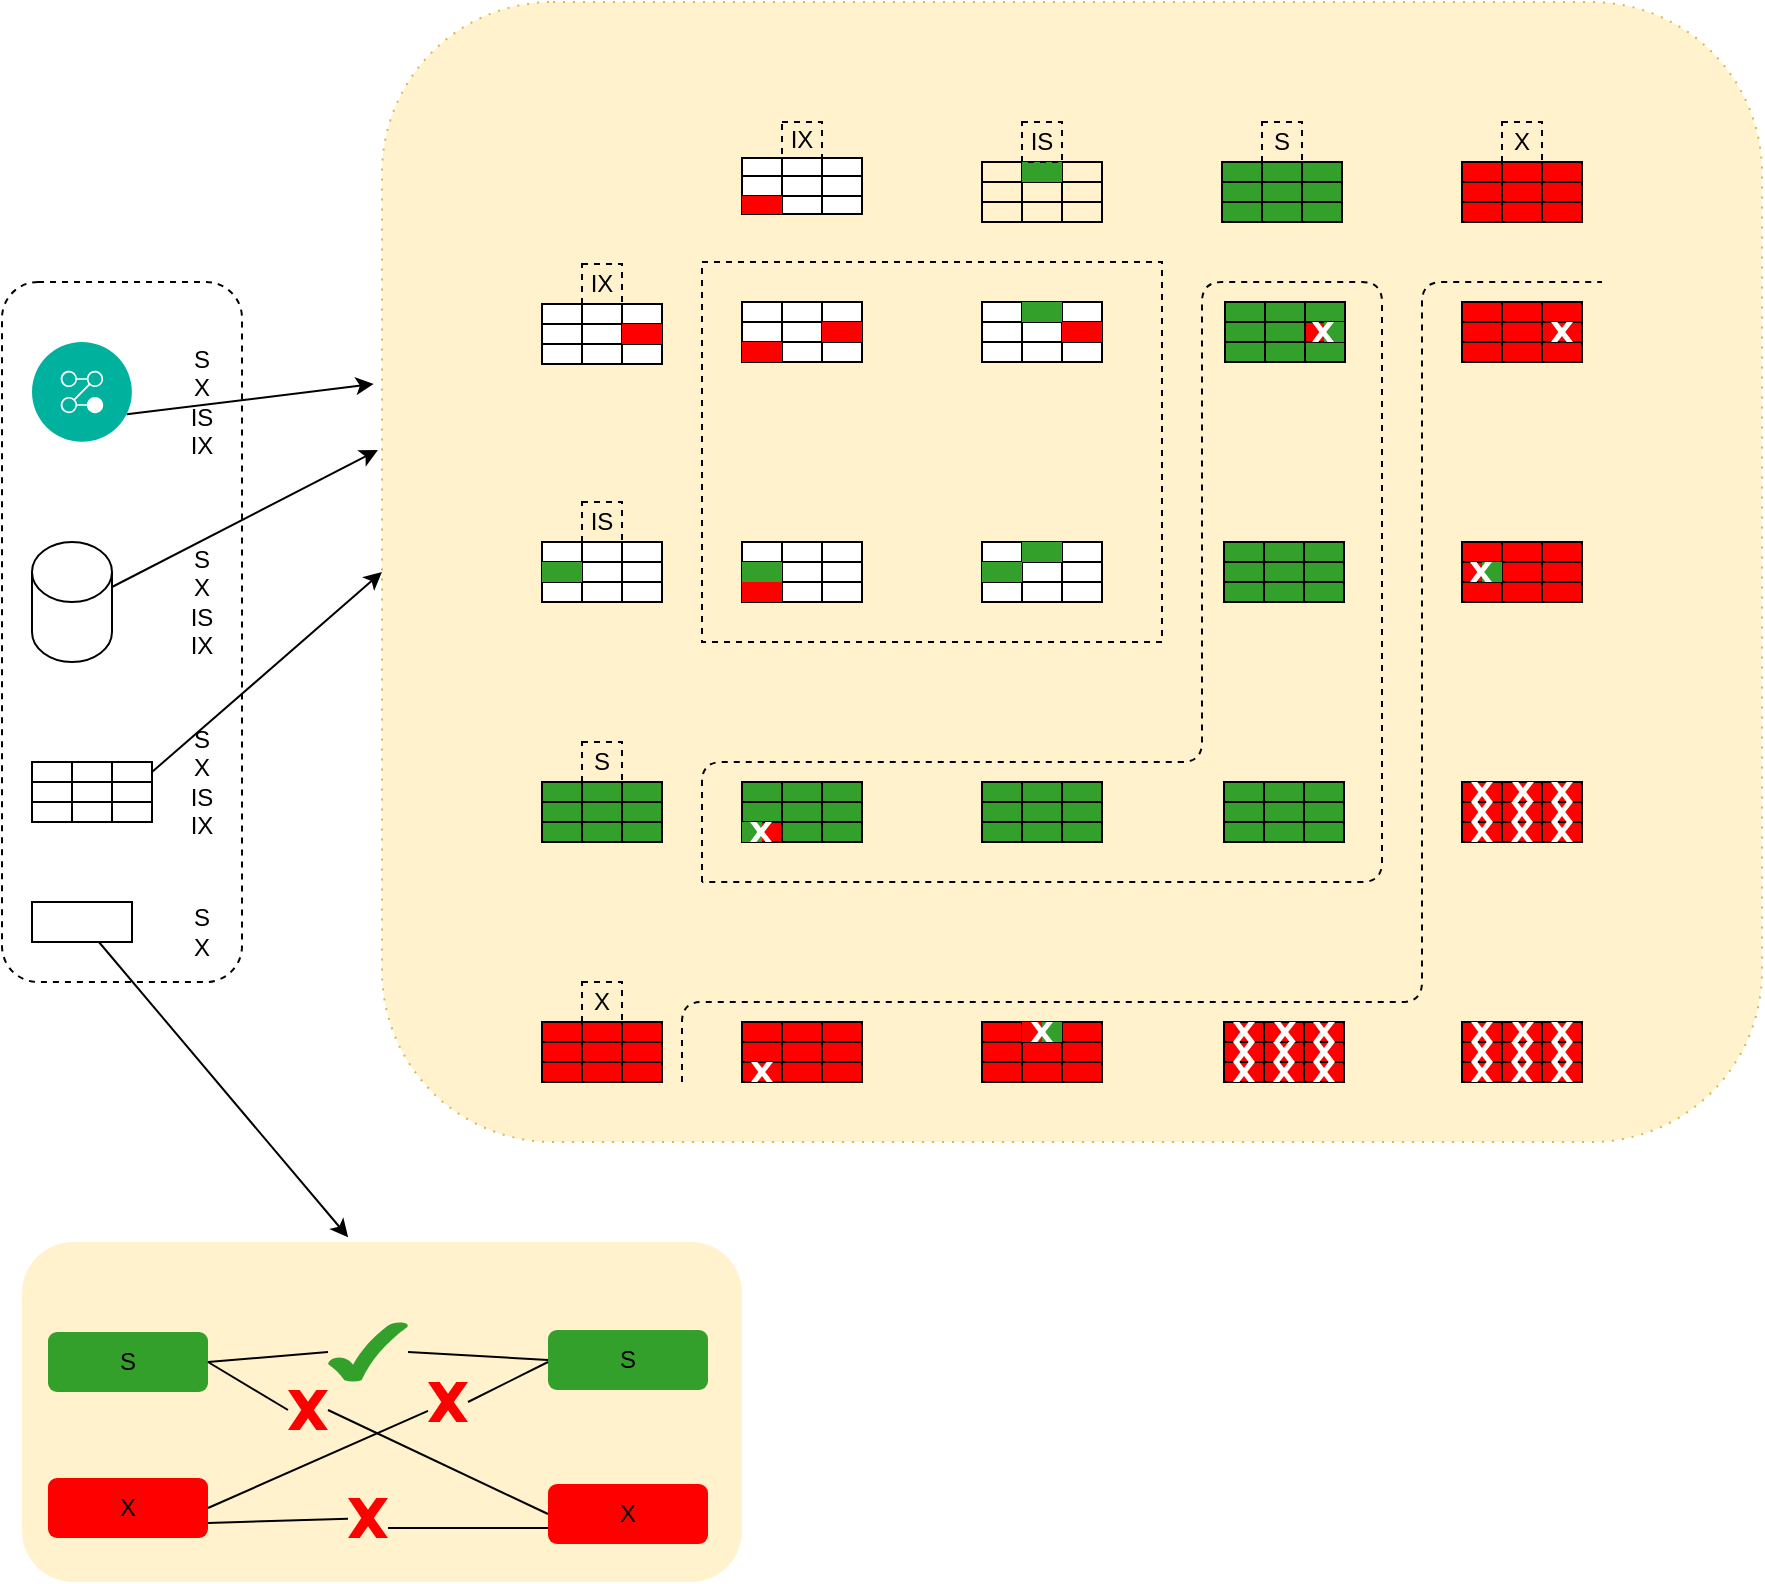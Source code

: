 <mxfile version="13.10.4" type="device"><diagram id="BP9ttYU1GgwlZu-HkOQk" name="Page-1"><mxGraphModel dx="1716" dy="782" grid="1" gridSize="10" guides="1" tooltips="1" connect="1" arrows="1" fold="1" page="1" pageScale="1" pageWidth="827" pageHeight="1169" math="0" shadow="0"><root><mxCell id="0"/><mxCell id="jUdYZJjc7oyUwYWcxF5n-926" value="-1-layer" parent="0"/><mxCell id="jUdYZJjc7oyUwYWcxF5n-927" value="" style="rounded=1;whiteSpace=wrap;html=1;dashed=1;strokeWidth=1;fillColor=#fff2cc;dashPattern=1 4;strokeColor=#d6b656;" vertex="1" parent="jUdYZJjc7oyUwYWcxF5n-926"><mxGeometry x="220" y="20" width="690" height="570" as="geometry"/></mxCell><mxCell id="jUdYZJjc7oyUwYWcxF5n-928" value="" style="rounded=1;whiteSpace=wrap;html=1;dashed=1;dashPattern=1 4;strokeWidth=1;fillColor=#fff2cc;strokeColor=none;" vertex="1" parent="jUdYZJjc7oyUwYWcxF5n-926"><mxGeometry x="40" y="640" width="360" height="170" as="geometry"/></mxCell><mxCell id="jUdYZJjc7oyUwYWcxF5n-929" value="" style="endArrow=classic;html=1;entryX=0.453;entryY=-0.014;entryDx=0;entryDy=0;entryPerimeter=0;" edge="1" parent="jUdYZJjc7oyUwYWcxF5n-926" source="jUdYZJjc7oyUwYWcxF5n-156" target="jUdYZJjc7oyUwYWcxF5n-928"><mxGeometry width="50" height="50" relative="1" as="geometry"><mxPoint x="50" y="540" as="sourcePoint"/><mxPoint x="430" y="480" as="targetPoint"/></mxGeometry></mxCell><mxCell id="jUdYZJjc7oyUwYWcxF5n-930" value="" style="endArrow=classic;html=1;entryX=0;entryY=0.5;entryDx=0;entryDy=0;exitX=1;exitY=0.5;exitDx=0;exitDy=0;" edge="1" parent="jUdYZJjc7oyUwYWcxF5n-926" source="jUdYZJjc7oyUwYWcxF5n-4" target="jUdYZJjc7oyUwYWcxF5n-927"><mxGeometry width="50" height="50" relative="1" as="geometry"><mxPoint x="87.993" y="500" as="sourcePoint"/><mxPoint x="245.73" y="697.34" as="targetPoint"/></mxGeometry></mxCell><mxCell id="jUdYZJjc7oyUwYWcxF5n-931" value="" style="endArrow=classic;html=1;exitX=1;exitY=0;exitDx=0;exitDy=22.5;exitPerimeter=0;entryX=-0.003;entryY=0.393;entryDx=0;entryDy=0;entryPerimeter=0;" edge="1" parent="jUdYZJjc7oyUwYWcxF5n-926" source="jUdYZJjc7oyUwYWcxF5n-16" target="jUdYZJjc7oyUwYWcxF5n-927"><mxGeometry width="50" height="50" relative="1" as="geometry"><mxPoint x="115" y="415" as="sourcePoint"/><mxPoint x="230" y="315" as="targetPoint"/></mxGeometry></mxCell><mxCell id="jUdYZJjc7oyUwYWcxF5n-932" value="" style="endArrow=classic;html=1;exitX=1;exitY=0.75;exitDx=0;exitDy=0;entryX=-0.006;entryY=0.335;entryDx=0;entryDy=0;entryPerimeter=0;" edge="1" parent="jUdYZJjc7oyUwYWcxF5n-926" source="jUdYZJjc7oyUwYWcxF5n-17" target="jUdYZJjc7oyUwYWcxF5n-927"><mxGeometry width="50" height="50" relative="1" as="geometry"><mxPoint x="87.07" y="138.49" as="sourcePoint"/><mxPoint x="220.0" y="70" as="targetPoint"/></mxGeometry></mxCell><mxCell id="jUdYZJjc7oyUwYWcxF5n-875" value="0-layer" parent="0"/><mxCell id="jUdYZJjc7oyUwYWcxF5n-880" value="" style="group" vertex="1" connectable="0" parent="jUdYZJjc7oyUwYWcxF5n-875"><mxGeometry x="520" y="510" width="60" height="50" as="geometry"/></mxCell><mxCell id="jUdYZJjc7oyUwYWcxF5n-881" value="" style="shape=table;html=1;whiteSpace=wrap;startSize=0;container=1;collapsible=0;childLayout=tableLayout;fillColor=#FFFFFF;" vertex="1" parent="jUdYZJjc7oyUwYWcxF5n-880"><mxGeometry y="20" width="60" height="30" as="geometry"/></mxCell><mxCell id="jUdYZJjc7oyUwYWcxF5n-882" value="" style="shape=partialRectangle;html=1;whiteSpace=wrap;collapsible=0;dropTarget=0;pointerEvents=0;top=0;left=0;bottom=0;right=0;points=[[0,0.5],[1,0.5]];portConstraint=eastwest;fillColor=#FF0000;" vertex="1" parent="jUdYZJjc7oyUwYWcxF5n-881"><mxGeometry width="60" height="10" as="geometry"/></mxCell><mxCell id="jUdYZJjc7oyUwYWcxF5n-883" value="" style="shape=partialRectangle;html=1;whiteSpace=wrap;connectable=0;top=1;left=1;bottom=1;right=1;overflow=hidden;fillColor=#FF0000;" vertex="1" parent="jUdYZJjc7oyUwYWcxF5n-882"><mxGeometry width="20" height="10" as="geometry"/></mxCell><mxCell id="jUdYZJjc7oyUwYWcxF5n-884" value="" style="shape=partialRectangle;html=1;whiteSpace=wrap;connectable=0;top=1;left=1;bottom=1;right=1;overflow=hidden;fillColor=#33A02C;" vertex="1" parent="jUdYZJjc7oyUwYWcxF5n-882"><mxGeometry x="20" width="20" height="10" as="geometry"/></mxCell><mxCell id="jUdYZJjc7oyUwYWcxF5n-885" value="" style="shape=partialRectangle;html=1;whiteSpace=wrap;connectable=0;top=1;left=1;bottom=1;right=1;overflow=hidden;fillColor=#FF0000;" vertex="1" parent="jUdYZJjc7oyUwYWcxF5n-882"><mxGeometry x="40" width="20" height="10" as="geometry"/></mxCell><mxCell id="jUdYZJjc7oyUwYWcxF5n-886" value="" style="shape=partialRectangle;html=1;whiteSpace=wrap;collapsible=0;dropTarget=0;pointerEvents=0;top=0;left=0;bottom=0;right=0;points=[[0,0.5],[1,0.5]];portConstraint=eastwest;fillColor=#FF0000;" vertex="1" parent="jUdYZJjc7oyUwYWcxF5n-881"><mxGeometry y="10" width="60" height="10" as="geometry"/></mxCell><mxCell id="jUdYZJjc7oyUwYWcxF5n-887" value="" style="shape=partialRectangle;html=1;whiteSpace=wrap;connectable=0;top=1;left=1;bottom=1;right=1;overflow=hidden;fillColor=#FF0000;" vertex="1" parent="jUdYZJjc7oyUwYWcxF5n-886"><mxGeometry width="20" height="10" as="geometry"/></mxCell><mxCell id="jUdYZJjc7oyUwYWcxF5n-888" value="" style="shape=partialRectangle;html=1;whiteSpace=wrap;connectable=0;top=1;left=1;bottom=1;right=1;overflow=hidden;fillColor=#FF0000;" vertex="1" parent="jUdYZJjc7oyUwYWcxF5n-886"><mxGeometry x="20" width="20" height="10" as="geometry"/></mxCell><mxCell id="jUdYZJjc7oyUwYWcxF5n-889" value="" style="shape=partialRectangle;html=1;whiteSpace=wrap;connectable=0;top=1;left=1;bottom=1;right=1;overflow=hidden;fillColor=#FF0000;" vertex="1" parent="jUdYZJjc7oyUwYWcxF5n-886"><mxGeometry x="40" width="20" height="10" as="geometry"/></mxCell><mxCell id="jUdYZJjc7oyUwYWcxF5n-890" value="" style="shape=partialRectangle;html=1;whiteSpace=wrap;collapsible=0;dropTarget=0;pointerEvents=0;top=0;left=0;bottom=0;right=0;points=[[0,0.5],[1,0.5]];portConstraint=eastwest;fillColor=#FF0000;" vertex="1" parent="jUdYZJjc7oyUwYWcxF5n-881"><mxGeometry y="20" width="60" height="10" as="geometry"/></mxCell><mxCell id="jUdYZJjc7oyUwYWcxF5n-891" value="" style="shape=partialRectangle;html=1;whiteSpace=wrap;connectable=0;top=1;left=1;bottom=1;right=1;overflow=hidden;fillColor=#FF0000;" vertex="1" parent="jUdYZJjc7oyUwYWcxF5n-890"><mxGeometry width="20" height="10" as="geometry"/></mxCell><mxCell id="jUdYZJjc7oyUwYWcxF5n-892" value="" style="shape=partialRectangle;html=1;whiteSpace=wrap;connectable=0;top=1;left=1;bottom=1;right=1;overflow=hidden;fillColor=#FF0000;" vertex="1" parent="jUdYZJjc7oyUwYWcxF5n-890"><mxGeometry x="20" width="20" height="10" as="geometry"/></mxCell><mxCell id="jUdYZJjc7oyUwYWcxF5n-893" value="" style="shape=partialRectangle;html=1;whiteSpace=wrap;connectable=0;top=1;left=1;bottom=1;right=1;overflow=hidden;fillColor=#FF0000;" vertex="1" parent="jUdYZJjc7oyUwYWcxF5n-890"><mxGeometry x="40" width="20" height="10" as="geometry"/></mxCell><mxCell id="jUdYZJjc7oyUwYWcxF5n-876" value="" style="group;" vertex="1" connectable="0" parent="jUdYZJjc7oyUwYWcxF5n-880"><mxGeometry x="20" y="20" width="20" height="10" as="geometry"/></mxCell><mxCell id="jUdYZJjc7oyUwYWcxF5n-877" value="" style="shape=partialRectangle;html=1;whiteSpace=wrap;connectable=0;top=0;left=0;bottom=0;right=0;overflow=hidden;fillColor=#FF0000;strokeColor=none;" vertex="1" parent="jUdYZJjc7oyUwYWcxF5n-876"><mxGeometry width="20" height="10" as="geometry"/></mxCell><mxCell id="jUdYZJjc7oyUwYWcxF5n-878" value="" style="rounded=0;whiteSpace=wrap;html=1;strokeWidth=1;fillColor=#33A02C;strokeColor=none;" vertex="1" parent="jUdYZJjc7oyUwYWcxF5n-876"><mxGeometry x="10" width="10" height="10" as="geometry"/></mxCell><mxCell id="jUdYZJjc7oyUwYWcxF5n-909" value="" style="verticalLabelPosition=bottom;verticalAlign=top;html=1;shape=mxgraph.basic.x;rounded=1;strokeWidth=1;strokeColor=none;fillColor=#FFFFFF;" vertex="1" parent="jUdYZJjc7oyUwYWcxF5n-876"><mxGeometry x="4.5" width="11" height="10" as="geometry"/></mxCell><mxCell id="jUdYZJjc7oyUwYWcxF5n-304" value="1-layer" parent="0"/><mxCell id="jUdYZJjc7oyUwYWcxF5n-599" value="" style="group" vertex="1" connectable="0" parent="jUdYZJjc7oyUwYWcxF5n-304"><mxGeometry x="641" y="270" width="60" height="50" as="geometry"/></mxCell><mxCell id="jUdYZJjc7oyUwYWcxF5n-600" value="" style="shape=table;html=1;whiteSpace=wrap;startSize=0;container=1;collapsible=0;childLayout=tableLayout;fillColor=#33A02C;" vertex="1" parent="jUdYZJjc7oyUwYWcxF5n-599"><mxGeometry y="20" width="60" height="30" as="geometry"/></mxCell><mxCell id="jUdYZJjc7oyUwYWcxF5n-601" value="" style="shape=partialRectangle;html=1;whiteSpace=wrap;collapsible=0;dropTarget=0;pointerEvents=0;top=0;left=0;bottom=0;right=0;points=[[0,0.5],[1,0.5]];portConstraint=eastwest;fillColor=#33A02C;" vertex="1" parent="jUdYZJjc7oyUwYWcxF5n-600"><mxGeometry width="60" height="10" as="geometry"/></mxCell><mxCell id="jUdYZJjc7oyUwYWcxF5n-602" value="" style="shape=partialRectangle;html=1;whiteSpace=wrap;connectable=0;top=1;left=1;bottom=1;right=1;overflow=hidden;fillColor=#33A02C;" vertex="1" parent="jUdYZJjc7oyUwYWcxF5n-601"><mxGeometry width="20" height="10" as="geometry"/></mxCell><mxCell id="jUdYZJjc7oyUwYWcxF5n-603" value="" style="shape=partialRectangle;html=1;whiteSpace=wrap;connectable=0;top=1;left=1;bottom=1;right=1;overflow=hidden;fillColor=#33A02C;" vertex="1" parent="jUdYZJjc7oyUwYWcxF5n-601"><mxGeometry x="20" width="20" height="10" as="geometry"/></mxCell><mxCell id="jUdYZJjc7oyUwYWcxF5n-604" value="" style="shape=partialRectangle;html=1;whiteSpace=wrap;connectable=0;top=1;left=1;bottom=1;right=1;overflow=hidden;fillColor=#33A02C;" vertex="1" parent="jUdYZJjc7oyUwYWcxF5n-601"><mxGeometry x="40" width="20" height="10" as="geometry"/></mxCell><mxCell id="jUdYZJjc7oyUwYWcxF5n-605" value="" style="shape=partialRectangle;html=1;whiteSpace=wrap;collapsible=0;dropTarget=0;pointerEvents=0;top=0;left=0;bottom=0;right=0;points=[[0,0.5],[1,0.5]];portConstraint=eastwest;fillColor=#33A02C;" vertex="1" parent="jUdYZJjc7oyUwYWcxF5n-600"><mxGeometry y="10" width="60" height="10" as="geometry"/></mxCell><mxCell id="jUdYZJjc7oyUwYWcxF5n-606" value="" style="shape=partialRectangle;html=1;whiteSpace=wrap;connectable=0;top=1;left=1;bottom=1;right=1;overflow=hidden;fillColor=#33A02C;" vertex="1" parent="jUdYZJjc7oyUwYWcxF5n-605"><mxGeometry width="20" height="10" as="geometry"/></mxCell><mxCell id="jUdYZJjc7oyUwYWcxF5n-607" value="" style="shape=partialRectangle;html=1;whiteSpace=wrap;connectable=0;top=1;left=1;bottom=1;right=1;overflow=hidden;fillColor=#33A02C;" vertex="1" parent="jUdYZJjc7oyUwYWcxF5n-605"><mxGeometry x="20" width="20" height="10" as="geometry"/></mxCell><mxCell id="jUdYZJjc7oyUwYWcxF5n-608" value="" style="shape=partialRectangle;html=1;whiteSpace=wrap;connectable=0;top=1;left=1;bottom=1;right=1;overflow=hidden;fillColor=#33A02C;" vertex="1" parent="jUdYZJjc7oyUwYWcxF5n-605"><mxGeometry x="40" width="20" height="10" as="geometry"/></mxCell><mxCell id="jUdYZJjc7oyUwYWcxF5n-609" value="" style="shape=partialRectangle;html=1;whiteSpace=wrap;collapsible=0;dropTarget=0;pointerEvents=0;top=0;left=0;bottom=0;right=0;points=[[0,0.5],[1,0.5]];portConstraint=eastwest;fillColor=#33A02C;" vertex="1" parent="jUdYZJjc7oyUwYWcxF5n-600"><mxGeometry y="20" width="60" height="10" as="geometry"/></mxCell><mxCell id="jUdYZJjc7oyUwYWcxF5n-610" value="" style="shape=partialRectangle;html=1;whiteSpace=wrap;connectable=0;top=1;left=1;bottom=1;right=1;overflow=hidden;fillColor=#33A02C;" vertex="1" parent="jUdYZJjc7oyUwYWcxF5n-609"><mxGeometry width="20" height="10" as="geometry"/></mxCell><mxCell id="jUdYZJjc7oyUwYWcxF5n-611" value="" style="shape=partialRectangle;html=1;whiteSpace=wrap;connectable=0;top=1;left=1;bottom=1;right=1;overflow=hidden;fillColor=#33A02C;" vertex="1" parent="jUdYZJjc7oyUwYWcxF5n-609"><mxGeometry x="20" width="20" height="10" as="geometry"/></mxCell><mxCell id="jUdYZJjc7oyUwYWcxF5n-612" value="" style="shape=partialRectangle;html=1;whiteSpace=wrap;connectable=0;top=1;left=1;bottom=1;right=1;overflow=hidden;fillColor=#33A02C;" vertex="1" parent="jUdYZJjc7oyUwYWcxF5n-609"><mxGeometry x="40" width="20" height="10" as="geometry"/></mxCell><mxCell id="jUdYZJjc7oyUwYWcxF5n-636" value="" style="group" vertex="1" connectable="0" parent="jUdYZJjc7oyUwYWcxF5n-304"><mxGeometry x="760" y="150" width="60" height="50" as="geometry"/></mxCell><mxCell id="jUdYZJjc7oyUwYWcxF5n-637" value="" style="shape=table;html=1;whiteSpace=wrap;startSize=0;container=1;collapsible=0;childLayout=tableLayout;fillColor=#FFFFFF;" vertex="1" parent="jUdYZJjc7oyUwYWcxF5n-636"><mxGeometry y="20" width="60" height="30" as="geometry"/></mxCell><mxCell id="jUdYZJjc7oyUwYWcxF5n-638" value="" style="shape=partialRectangle;html=1;whiteSpace=wrap;collapsible=0;dropTarget=0;pointerEvents=0;top=0;left=0;bottom=0;right=0;points=[[0,0.5],[1,0.5]];portConstraint=eastwest;fillColor=#FF0000;" vertex="1" parent="jUdYZJjc7oyUwYWcxF5n-637"><mxGeometry width="60" height="10" as="geometry"/></mxCell><mxCell id="jUdYZJjc7oyUwYWcxF5n-639" value="" style="shape=partialRectangle;html=1;whiteSpace=wrap;connectable=0;top=1;left=1;bottom=1;right=1;overflow=hidden;fillColor=#FF0000;" vertex="1" parent="jUdYZJjc7oyUwYWcxF5n-638"><mxGeometry width="20" height="10" as="geometry"/></mxCell><mxCell id="jUdYZJjc7oyUwYWcxF5n-640" value="" style="shape=partialRectangle;html=1;whiteSpace=wrap;connectable=0;top=1;left=1;bottom=1;right=1;overflow=hidden;fillColor=#FF0000;" vertex="1" parent="jUdYZJjc7oyUwYWcxF5n-638"><mxGeometry x="20" width="20" height="10" as="geometry"/></mxCell><mxCell id="jUdYZJjc7oyUwYWcxF5n-641" value="" style="shape=partialRectangle;html=1;whiteSpace=wrap;connectable=0;top=1;left=1;bottom=1;right=1;overflow=hidden;fillColor=#FF0000;" vertex="1" parent="jUdYZJjc7oyUwYWcxF5n-638"><mxGeometry x="40" width="20" height="10" as="geometry"/></mxCell><mxCell id="jUdYZJjc7oyUwYWcxF5n-642" value="" style="shape=partialRectangle;html=1;whiteSpace=wrap;collapsible=0;dropTarget=0;pointerEvents=0;top=0;left=0;bottom=0;right=0;points=[[0,0.5],[1,0.5]];portConstraint=eastwest;fillColor=#FF0000;" vertex="1" parent="jUdYZJjc7oyUwYWcxF5n-637"><mxGeometry y="10" width="60" height="10" as="geometry"/></mxCell><mxCell id="jUdYZJjc7oyUwYWcxF5n-643" value="" style="shape=partialRectangle;html=1;whiteSpace=wrap;connectable=0;top=1;left=1;bottom=1;right=1;overflow=hidden;fillColor=#FF0000;" vertex="1" parent="jUdYZJjc7oyUwYWcxF5n-642"><mxGeometry width="20" height="10" as="geometry"/></mxCell><mxCell id="jUdYZJjc7oyUwYWcxF5n-644" value="" style="shape=partialRectangle;html=1;whiteSpace=wrap;connectable=0;top=1;left=1;bottom=1;right=1;overflow=hidden;fillColor=#FF0000;" vertex="1" parent="jUdYZJjc7oyUwYWcxF5n-642"><mxGeometry x="20" width="20" height="10" as="geometry"/></mxCell><mxCell id="jUdYZJjc7oyUwYWcxF5n-645" value="" style="shape=partialRectangle;html=1;whiteSpace=wrap;connectable=0;top=1;left=1;bottom=1;right=1;overflow=hidden;fillColor=#FF0000;" vertex="1" parent="jUdYZJjc7oyUwYWcxF5n-642"><mxGeometry x="40" width="20" height="10" as="geometry"/></mxCell><mxCell id="jUdYZJjc7oyUwYWcxF5n-646" value="" style="shape=partialRectangle;html=1;whiteSpace=wrap;collapsible=0;dropTarget=0;pointerEvents=0;top=0;left=0;bottom=0;right=0;points=[[0,0.5],[1,0.5]];portConstraint=eastwest;fillColor=#FF0000;" vertex="1" parent="jUdYZJjc7oyUwYWcxF5n-637"><mxGeometry y="20" width="60" height="10" as="geometry"/></mxCell><mxCell id="jUdYZJjc7oyUwYWcxF5n-647" value="" style="shape=partialRectangle;html=1;whiteSpace=wrap;connectable=0;top=1;left=1;bottom=1;right=1;overflow=hidden;fillColor=#FF0000;" vertex="1" parent="jUdYZJjc7oyUwYWcxF5n-646"><mxGeometry width="20" height="10" as="geometry"/></mxCell><mxCell id="jUdYZJjc7oyUwYWcxF5n-648" value="" style="shape=partialRectangle;html=1;whiteSpace=wrap;connectable=0;top=1;left=1;bottom=1;right=1;overflow=hidden;fillColor=#FF0000;" vertex="1" parent="jUdYZJjc7oyUwYWcxF5n-646"><mxGeometry x="20" width="20" height="10" as="geometry"/></mxCell><mxCell id="jUdYZJjc7oyUwYWcxF5n-649" value="" style="shape=partialRectangle;html=1;whiteSpace=wrap;connectable=0;top=1;left=1;bottom=1;right=1;overflow=hidden;fillColor=#FF0000;" vertex="1" parent="jUdYZJjc7oyUwYWcxF5n-646"><mxGeometry x="40" width="20" height="10" as="geometry"/></mxCell><mxCell id="jUdYZJjc7oyUwYWcxF5n-651" value="" style="verticalLabelPosition=bottom;verticalAlign=top;html=1;shape=mxgraph.basic.x;rounded=1;strokeWidth=1;strokeColor=none;fillColor=#FFFFFF;" vertex="1" parent="jUdYZJjc7oyUwYWcxF5n-636"><mxGeometry x="44.5" y="30" width="11" height="10" as="geometry"/></mxCell><mxCell id="jUdYZJjc7oyUwYWcxF5n-659" value="" style="shape=table;html=1;whiteSpace=wrap;startSize=0;container=1;collapsible=0;childLayout=tableLayout;fillColor=#FFFFFF;" vertex="1" parent="jUdYZJjc7oyUwYWcxF5n-304"><mxGeometry x="760" y="290" width="60" height="30" as="geometry"/></mxCell><mxCell id="jUdYZJjc7oyUwYWcxF5n-660" value="" style="shape=partialRectangle;html=1;whiteSpace=wrap;collapsible=0;dropTarget=0;pointerEvents=0;top=0;left=0;bottom=0;right=0;points=[[0,0.5],[1,0.5]];portConstraint=eastwest;fillColor=#FF0000;" vertex="1" parent="jUdYZJjc7oyUwYWcxF5n-659"><mxGeometry width="60" height="10" as="geometry"/></mxCell><mxCell id="jUdYZJjc7oyUwYWcxF5n-661" value="" style="shape=partialRectangle;html=1;whiteSpace=wrap;connectable=0;top=1;left=1;bottom=1;right=1;overflow=hidden;fillColor=#FF0000;" vertex="1" parent="jUdYZJjc7oyUwYWcxF5n-660"><mxGeometry width="20" height="10" as="geometry"/></mxCell><mxCell id="jUdYZJjc7oyUwYWcxF5n-662" value="" style="shape=partialRectangle;html=1;whiteSpace=wrap;connectable=0;top=1;left=1;bottom=1;right=1;overflow=hidden;fillColor=#FF0000;" vertex="1" parent="jUdYZJjc7oyUwYWcxF5n-660"><mxGeometry x="20" width="20" height="10" as="geometry"/></mxCell><mxCell id="jUdYZJjc7oyUwYWcxF5n-663" value="" style="shape=partialRectangle;html=1;whiteSpace=wrap;connectable=0;top=1;left=1;bottom=1;right=1;overflow=hidden;fillColor=#FF0000;" vertex="1" parent="jUdYZJjc7oyUwYWcxF5n-660"><mxGeometry x="40" width="20" height="10" as="geometry"/></mxCell><mxCell id="jUdYZJjc7oyUwYWcxF5n-664" value="" style="shape=partialRectangle;html=1;whiteSpace=wrap;collapsible=0;dropTarget=0;pointerEvents=0;top=0;left=0;bottom=0;right=0;points=[[0,0.5],[1,0.5]];portConstraint=eastwest;fillColor=#FF0000;" vertex="1" parent="jUdYZJjc7oyUwYWcxF5n-659"><mxGeometry y="10" width="60" height="10" as="geometry"/></mxCell><mxCell id="jUdYZJjc7oyUwYWcxF5n-665" value="" style="shape=partialRectangle;html=1;whiteSpace=wrap;connectable=0;top=1;left=1;bottom=1;right=1;overflow=hidden;fillColor=#FF0000;" vertex="1" parent="jUdYZJjc7oyUwYWcxF5n-664"><mxGeometry width="20" height="10" as="geometry"/></mxCell><mxCell id="jUdYZJjc7oyUwYWcxF5n-666" value="" style="shape=partialRectangle;html=1;whiteSpace=wrap;connectable=0;top=1;left=1;bottom=1;right=1;overflow=hidden;fillColor=#FF0000;" vertex="1" parent="jUdYZJjc7oyUwYWcxF5n-664"><mxGeometry x="20" width="20" height="10" as="geometry"/></mxCell><mxCell id="jUdYZJjc7oyUwYWcxF5n-667" value="" style="shape=partialRectangle;html=1;whiteSpace=wrap;connectable=0;top=1;left=1;bottom=1;right=1;overflow=hidden;fillColor=#FF0000;" vertex="1" parent="jUdYZJjc7oyUwYWcxF5n-664"><mxGeometry x="40" width="20" height="10" as="geometry"/></mxCell><mxCell id="jUdYZJjc7oyUwYWcxF5n-668" value="" style="shape=partialRectangle;html=1;whiteSpace=wrap;collapsible=0;dropTarget=0;pointerEvents=0;top=0;left=0;bottom=0;right=0;points=[[0,0.5],[1,0.5]];portConstraint=eastwest;fillColor=#FF0000;" vertex="1" parent="jUdYZJjc7oyUwYWcxF5n-659"><mxGeometry y="20" width="60" height="10" as="geometry"/></mxCell><mxCell id="jUdYZJjc7oyUwYWcxF5n-669" value="" style="shape=partialRectangle;html=1;whiteSpace=wrap;connectable=0;top=1;left=1;bottom=1;right=1;overflow=hidden;fillColor=#FF0000;" vertex="1" parent="jUdYZJjc7oyUwYWcxF5n-668"><mxGeometry width="20" height="10" as="geometry"/></mxCell><mxCell id="jUdYZJjc7oyUwYWcxF5n-670" value="" style="shape=partialRectangle;html=1;whiteSpace=wrap;connectable=0;top=1;left=1;bottom=1;right=1;overflow=hidden;fillColor=#FF0000;" vertex="1" parent="jUdYZJjc7oyUwYWcxF5n-668"><mxGeometry x="20" width="20" height="10" as="geometry"/></mxCell><mxCell id="jUdYZJjc7oyUwYWcxF5n-671" value="" style="shape=partialRectangle;html=1;whiteSpace=wrap;connectable=0;top=1;left=1;bottom=1;right=1;overflow=hidden;fillColor=#FF0000;" vertex="1" parent="jUdYZJjc7oyUwYWcxF5n-668"><mxGeometry x="40" width="20" height="10" as="geometry"/></mxCell><mxCell id="jUdYZJjc7oyUwYWcxF5n-674" value="" style="group" vertex="1" connectable="0" parent="jUdYZJjc7oyUwYWcxF5n-304"><mxGeometry x="770" y="473" width="60" height="50" as="geometry"/></mxCell><mxCell id="jUdYZJjc7oyUwYWcxF5n-675" value="" style="shape=table;html=1;whiteSpace=wrap;startSize=0;container=1;collapsible=0;childLayout=tableLayout;fillColor=#FFFFFF;" vertex="1" parent="jUdYZJjc7oyUwYWcxF5n-674"><mxGeometry x="-10" y="-63" width="60" height="30" as="geometry"/></mxCell><mxCell id="jUdYZJjc7oyUwYWcxF5n-676" value="" style="shape=partialRectangle;html=1;whiteSpace=wrap;collapsible=0;dropTarget=0;pointerEvents=0;top=0;left=0;bottom=0;right=0;points=[[0,0.5],[1,0.5]];portConstraint=eastwest;fillColor=#FF0000;" vertex="1" parent="jUdYZJjc7oyUwYWcxF5n-675"><mxGeometry width="60" height="10" as="geometry"/></mxCell><mxCell id="jUdYZJjc7oyUwYWcxF5n-677" value="" style="shape=partialRectangle;html=1;whiteSpace=wrap;connectable=0;top=1;left=1;bottom=1;right=1;overflow=hidden;fillColor=#FF0000;" vertex="1" parent="jUdYZJjc7oyUwYWcxF5n-676"><mxGeometry width="20" height="10" as="geometry"/></mxCell><mxCell id="jUdYZJjc7oyUwYWcxF5n-678" value="" style="shape=partialRectangle;html=1;whiteSpace=wrap;connectable=0;top=1;left=1;bottom=1;right=1;overflow=hidden;fillColor=#FF0000;" vertex="1" parent="jUdYZJjc7oyUwYWcxF5n-676"><mxGeometry x="20" width="20" height="10" as="geometry"/></mxCell><mxCell id="jUdYZJjc7oyUwYWcxF5n-679" value="" style="shape=partialRectangle;html=1;whiteSpace=wrap;connectable=0;top=1;left=1;bottom=1;right=1;overflow=hidden;fillColor=#FF0000;" vertex="1" parent="jUdYZJjc7oyUwYWcxF5n-676"><mxGeometry x="40" width="20" height="10" as="geometry"/></mxCell><mxCell id="jUdYZJjc7oyUwYWcxF5n-680" value="" style="shape=partialRectangle;html=1;whiteSpace=wrap;collapsible=0;dropTarget=0;pointerEvents=0;top=0;left=0;bottom=0;right=0;points=[[0,0.5],[1,0.5]];portConstraint=eastwest;fillColor=#FF0000;" vertex="1" parent="jUdYZJjc7oyUwYWcxF5n-675"><mxGeometry y="10" width="60" height="10" as="geometry"/></mxCell><mxCell id="jUdYZJjc7oyUwYWcxF5n-681" value="" style="shape=partialRectangle;html=1;whiteSpace=wrap;connectable=0;top=1;left=1;bottom=1;right=1;overflow=hidden;fillColor=#FF0000;" vertex="1" parent="jUdYZJjc7oyUwYWcxF5n-680"><mxGeometry width="20" height="10" as="geometry"/></mxCell><mxCell id="jUdYZJjc7oyUwYWcxF5n-682" value="" style="shape=partialRectangle;html=1;whiteSpace=wrap;connectable=0;top=1;left=1;bottom=1;right=1;overflow=hidden;fillColor=#FF0000;" vertex="1" parent="jUdYZJjc7oyUwYWcxF5n-680"><mxGeometry x="20" width="20" height="10" as="geometry"/></mxCell><mxCell id="jUdYZJjc7oyUwYWcxF5n-683" value="" style="shape=partialRectangle;html=1;whiteSpace=wrap;connectable=0;top=1;left=1;bottom=1;right=1;overflow=hidden;fillColor=#FF0000;" vertex="1" parent="jUdYZJjc7oyUwYWcxF5n-680"><mxGeometry x="40" width="20" height="10" as="geometry"/></mxCell><mxCell id="jUdYZJjc7oyUwYWcxF5n-684" value="" style="shape=partialRectangle;html=1;whiteSpace=wrap;collapsible=0;dropTarget=0;pointerEvents=0;top=0;left=0;bottom=0;right=0;points=[[0,0.5],[1,0.5]];portConstraint=eastwest;fillColor=#FF0000;" vertex="1" parent="jUdYZJjc7oyUwYWcxF5n-675"><mxGeometry y="20" width="60" height="10" as="geometry"/></mxCell><mxCell id="jUdYZJjc7oyUwYWcxF5n-685" value="" style="shape=partialRectangle;html=1;whiteSpace=wrap;connectable=0;top=1;left=1;bottom=1;right=1;overflow=hidden;fillColor=#FF0000;" vertex="1" parent="jUdYZJjc7oyUwYWcxF5n-684"><mxGeometry width="20" height="10" as="geometry"/></mxCell><mxCell id="jUdYZJjc7oyUwYWcxF5n-686" value="" style="shape=partialRectangle;html=1;whiteSpace=wrap;connectable=0;top=1;left=1;bottom=1;right=1;overflow=hidden;fillColor=#FF0000;" vertex="1" parent="jUdYZJjc7oyUwYWcxF5n-684"><mxGeometry x="20" width="20" height="10" as="geometry"/></mxCell><mxCell id="jUdYZJjc7oyUwYWcxF5n-687" value="" style="shape=partialRectangle;html=1;whiteSpace=wrap;connectable=0;top=1;left=1;bottom=1;right=1;overflow=hidden;fillColor=#FF0000;" vertex="1" parent="jUdYZJjc7oyUwYWcxF5n-684"><mxGeometry x="40" width="20" height="10" as="geometry"/></mxCell><mxCell id="jUdYZJjc7oyUwYWcxF5n-688" value="" style="verticalLabelPosition=bottom;verticalAlign=top;html=1;shape=mxgraph.basic.x;rounded=1;strokeWidth=1;strokeColor=none;fillColor=#FFFFFF;" vertex="1" parent="jUdYZJjc7oyUwYWcxF5n-674"><mxGeometry x="-5.5" y="-63" width="11" height="10" as="geometry"/></mxCell><mxCell id="jUdYZJjc7oyUwYWcxF5n-689" value="" style="verticalLabelPosition=bottom;verticalAlign=top;html=1;shape=mxgraph.basic.x;rounded=1;strokeWidth=1;strokeColor=none;fillColor=#FFFFFF;" vertex="1" parent="jUdYZJjc7oyUwYWcxF5n-674"><mxGeometry x="34.5" y="-53" width="11" height="10" as="geometry"/></mxCell><mxCell id="jUdYZJjc7oyUwYWcxF5n-690" value="" style="verticalLabelPosition=bottom;verticalAlign=top;html=1;shape=mxgraph.basic.x;rounded=1;strokeWidth=1;strokeColor=none;fillColor=#FFFFFF;" vertex="1" parent="jUdYZJjc7oyUwYWcxF5n-674"><mxGeometry x="34.5" y="-63" width="11" height="10" as="geometry"/></mxCell><mxCell id="jUdYZJjc7oyUwYWcxF5n-691" value="" style="verticalLabelPosition=bottom;verticalAlign=top;html=1;shape=mxgraph.basic.x;rounded=1;strokeWidth=1;strokeColor=none;fillColor=#FFFFFF;" vertex="1" parent="jUdYZJjc7oyUwYWcxF5n-304"><mxGeometry x="764.5" y="420" width="11" height="10" as="geometry"/></mxCell><mxCell id="jUdYZJjc7oyUwYWcxF5n-692" value="" style="verticalLabelPosition=bottom;verticalAlign=top;html=1;shape=mxgraph.basic.x;rounded=1;strokeWidth=1;strokeColor=none;fillColor=#FFFFFF;" vertex="1" parent="jUdYZJjc7oyUwYWcxF5n-304"><mxGeometry x="784.5" y="430" width="11" height="10" as="geometry"/></mxCell><mxCell id="jUdYZJjc7oyUwYWcxF5n-693" value="" style="verticalLabelPosition=bottom;verticalAlign=top;html=1;shape=mxgraph.basic.x;rounded=1;strokeWidth=1;strokeColor=none;fillColor=#FFFFFF;" vertex="1" parent="jUdYZJjc7oyUwYWcxF5n-304"><mxGeometry x="804.5" y="430" width="11" height="10" as="geometry"/></mxCell><mxCell id="jUdYZJjc7oyUwYWcxF5n-694" value="" style="verticalLabelPosition=bottom;verticalAlign=top;html=1;shape=mxgraph.basic.x;rounded=1;strokeWidth=1;strokeColor=none;fillColor=#FFFFFF;" vertex="1" parent="jUdYZJjc7oyUwYWcxF5n-304"><mxGeometry x="784.5" y="420" width="11" height="10" as="geometry"/></mxCell><mxCell id="jUdYZJjc7oyUwYWcxF5n-695" value="" style="verticalLabelPosition=bottom;verticalAlign=top;html=1;shape=mxgraph.basic.x;rounded=1;strokeWidth=1;strokeColor=none;fillColor=#FFFFFF;" vertex="1" parent="jUdYZJjc7oyUwYWcxF5n-304"><mxGeometry x="764.5" y="430" width="11" height="10" as="geometry"/></mxCell><mxCell id="jUdYZJjc7oyUwYWcxF5n-696" value="" style="verticalLabelPosition=bottom;verticalAlign=top;html=1;shape=mxgraph.basic.x;rounded=1;strokeWidth=1;strokeColor=none;fillColor=#FFFFFF;" vertex="1" parent="jUdYZJjc7oyUwYWcxF5n-304"><mxGeometry x="785" y="410" width="11" height="10" as="geometry"/></mxCell><mxCell id="jUdYZJjc7oyUwYWcxF5n-697" value="" style="group" vertex="1" connectable="0" parent="jUdYZJjc7oyUwYWcxF5n-304"><mxGeometry x="641" y="510" width="60" height="50" as="geometry"/></mxCell><mxCell id="jUdYZJjc7oyUwYWcxF5n-698" value="" style="shape=table;html=1;whiteSpace=wrap;startSize=0;container=1;collapsible=0;childLayout=tableLayout;fillColor=#FFFFFF;" vertex="1" parent="jUdYZJjc7oyUwYWcxF5n-697"><mxGeometry y="20" width="60" height="30" as="geometry"/></mxCell><mxCell id="jUdYZJjc7oyUwYWcxF5n-699" value="" style="shape=partialRectangle;html=1;whiteSpace=wrap;collapsible=0;dropTarget=0;pointerEvents=0;top=0;left=0;bottom=0;right=0;points=[[0,0.5],[1,0.5]];portConstraint=eastwest;fillColor=#FF0000;" vertex="1" parent="jUdYZJjc7oyUwYWcxF5n-698"><mxGeometry width="60" height="10" as="geometry"/></mxCell><mxCell id="jUdYZJjc7oyUwYWcxF5n-700" value="" style="shape=partialRectangle;html=1;whiteSpace=wrap;connectable=0;top=1;left=1;bottom=1;right=1;overflow=hidden;fillColor=#FF0000;" vertex="1" parent="jUdYZJjc7oyUwYWcxF5n-699"><mxGeometry width="20" height="10" as="geometry"/></mxCell><mxCell id="jUdYZJjc7oyUwYWcxF5n-701" value="" style="shape=partialRectangle;html=1;whiteSpace=wrap;connectable=0;top=1;left=1;bottom=1;right=1;overflow=hidden;fillColor=#FF0000;" vertex="1" parent="jUdYZJjc7oyUwYWcxF5n-699"><mxGeometry x="20" width="20" height="10" as="geometry"/></mxCell><mxCell id="jUdYZJjc7oyUwYWcxF5n-702" value="" style="shape=partialRectangle;html=1;whiteSpace=wrap;connectable=0;top=1;left=1;bottom=1;right=1;overflow=hidden;fillColor=#FF0000;" vertex="1" parent="jUdYZJjc7oyUwYWcxF5n-699"><mxGeometry x="40" width="20" height="10" as="geometry"/></mxCell><mxCell id="jUdYZJjc7oyUwYWcxF5n-703" value="" style="shape=partialRectangle;html=1;whiteSpace=wrap;collapsible=0;dropTarget=0;pointerEvents=0;top=0;left=0;bottom=0;right=0;points=[[0,0.5],[1,0.5]];portConstraint=eastwest;fillColor=#FF0000;" vertex="1" parent="jUdYZJjc7oyUwYWcxF5n-698"><mxGeometry y="10" width="60" height="10" as="geometry"/></mxCell><mxCell id="jUdYZJjc7oyUwYWcxF5n-704" value="" style="shape=partialRectangle;html=1;whiteSpace=wrap;connectable=0;top=1;left=1;bottom=1;right=1;overflow=hidden;fillColor=#FF0000;" vertex="1" parent="jUdYZJjc7oyUwYWcxF5n-703"><mxGeometry width="20" height="10" as="geometry"/></mxCell><mxCell id="jUdYZJjc7oyUwYWcxF5n-705" value="" style="shape=partialRectangle;html=1;whiteSpace=wrap;connectable=0;top=1;left=1;bottom=1;right=1;overflow=hidden;fillColor=#FF0000;" vertex="1" parent="jUdYZJjc7oyUwYWcxF5n-703"><mxGeometry x="20" width="20" height="10" as="geometry"/></mxCell><mxCell id="jUdYZJjc7oyUwYWcxF5n-706" value="" style="shape=partialRectangle;html=1;whiteSpace=wrap;connectable=0;top=1;left=1;bottom=1;right=1;overflow=hidden;fillColor=#FF0000;" vertex="1" parent="jUdYZJjc7oyUwYWcxF5n-703"><mxGeometry x="40" width="20" height="10" as="geometry"/></mxCell><mxCell id="jUdYZJjc7oyUwYWcxF5n-707" value="" style="shape=partialRectangle;html=1;whiteSpace=wrap;collapsible=0;dropTarget=0;pointerEvents=0;top=0;left=0;bottom=0;right=0;points=[[0,0.5],[1,0.5]];portConstraint=eastwest;fillColor=#FF0000;" vertex="1" parent="jUdYZJjc7oyUwYWcxF5n-698"><mxGeometry y="20" width="60" height="10" as="geometry"/></mxCell><mxCell id="jUdYZJjc7oyUwYWcxF5n-708" value="" style="shape=partialRectangle;html=1;whiteSpace=wrap;connectable=0;top=1;left=1;bottom=1;right=1;overflow=hidden;fillColor=#FF0000;" vertex="1" parent="jUdYZJjc7oyUwYWcxF5n-707"><mxGeometry width="20" height="10" as="geometry"/></mxCell><mxCell id="jUdYZJjc7oyUwYWcxF5n-709" value="" style="shape=partialRectangle;html=1;whiteSpace=wrap;connectable=0;top=1;left=1;bottom=1;right=1;overflow=hidden;fillColor=#FF0000;" vertex="1" parent="jUdYZJjc7oyUwYWcxF5n-707"><mxGeometry x="20" width="20" height="10" as="geometry"/></mxCell><mxCell id="jUdYZJjc7oyUwYWcxF5n-710" value="" style="shape=partialRectangle;html=1;whiteSpace=wrap;connectable=0;top=1;left=1;bottom=1;right=1;overflow=hidden;fillColor=#FF0000;" vertex="1" parent="jUdYZJjc7oyUwYWcxF5n-707"><mxGeometry x="40" width="20" height="10" as="geometry"/></mxCell><mxCell id="jUdYZJjc7oyUwYWcxF5n-711" value="" style="verticalLabelPosition=bottom;verticalAlign=top;html=1;shape=mxgraph.basic.x;rounded=1;strokeWidth=1;strokeColor=none;fillColor=#FFFFFF;" vertex="1" parent="jUdYZJjc7oyUwYWcxF5n-697"><mxGeometry x="4.5" y="20" width="11" height="10" as="geometry"/></mxCell><mxCell id="jUdYZJjc7oyUwYWcxF5n-712" value="" style="verticalLabelPosition=bottom;verticalAlign=top;html=1;shape=mxgraph.basic.x;rounded=1;strokeWidth=1;strokeColor=none;fillColor=#FFFFFF;" vertex="1" parent="jUdYZJjc7oyUwYWcxF5n-697"><mxGeometry x="44.5" y="30" width="11" height="10" as="geometry"/></mxCell><mxCell id="jUdYZJjc7oyUwYWcxF5n-713" value="" style="verticalLabelPosition=bottom;verticalAlign=top;html=1;shape=mxgraph.basic.x;rounded=1;strokeWidth=1;strokeColor=none;fillColor=#FFFFFF;" vertex="1" parent="jUdYZJjc7oyUwYWcxF5n-697"><mxGeometry x="44.5" y="20" width="11" height="10" as="geometry"/></mxCell><mxCell id="jUdYZJjc7oyUwYWcxF5n-714" value="" style="verticalLabelPosition=bottom;verticalAlign=top;html=1;shape=mxgraph.basic.x;rounded=1;strokeWidth=1;strokeColor=none;fillColor=#FFFFFF;" vertex="1" parent="jUdYZJjc7oyUwYWcxF5n-304"><mxGeometry x="645.5" y="540" width="11" height="10" as="geometry"/></mxCell><mxCell id="jUdYZJjc7oyUwYWcxF5n-715" value="" style="verticalLabelPosition=bottom;verticalAlign=top;html=1;shape=mxgraph.basic.x;rounded=1;strokeWidth=1;strokeColor=none;fillColor=#FFFFFF;" vertex="1" parent="jUdYZJjc7oyUwYWcxF5n-304"><mxGeometry x="665.5" y="550" width="11" height="10" as="geometry"/></mxCell><mxCell id="jUdYZJjc7oyUwYWcxF5n-716" value="" style="verticalLabelPosition=bottom;verticalAlign=top;html=1;shape=mxgraph.basic.x;rounded=1;strokeWidth=1;strokeColor=none;fillColor=#FFFFFF;" vertex="1" parent="jUdYZJjc7oyUwYWcxF5n-304"><mxGeometry x="685.5" y="550" width="11" height="10" as="geometry"/></mxCell><mxCell id="jUdYZJjc7oyUwYWcxF5n-717" value="" style="verticalLabelPosition=bottom;verticalAlign=top;html=1;shape=mxgraph.basic.x;rounded=1;strokeWidth=1;strokeColor=none;fillColor=#FFFFFF;" vertex="1" parent="jUdYZJjc7oyUwYWcxF5n-304"><mxGeometry x="665.5" y="540" width="11" height="10" as="geometry"/></mxCell><mxCell id="jUdYZJjc7oyUwYWcxF5n-718" value="" style="verticalLabelPosition=bottom;verticalAlign=top;html=1;shape=mxgraph.basic.x;rounded=1;strokeWidth=1;strokeColor=none;fillColor=#FFFFFF;" vertex="1" parent="jUdYZJjc7oyUwYWcxF5n-304"><mxGeometry x="645.5" y="550" width="11" height="10" as="geometry"/></mxCell><mxCell id="jUdYZJjc7oyUwYWcxF5n-719" value="" style="verticalLabelPosition=bottom;verticalAlign=top;html=1;shape=mxgraph.basic.x;rounded=1;strokeWidth=1;strokeColor=none;fillColor=#FFFFFF;" vertex="1" parent="jUdYZJjc7oyUwYWcxF5n-304"><mxGeometry x="666" y="530" width="11" height="10" as="geometry"/></mxCell><mxCell id="jUdYZJjc7oyUwYWcxF5n-761" value="" style="shape=table;html=1;whiteSpace=wrap;startSize=0;container=1;collapsible=0;childLayout=tableLayout;fillColor=#33A02C;" vertex="1" parent="jUdYZJjc7oyUwYWcxF5n-304"><mxGeometry x="520" y="410" width="60" height="30" as="geometry"/></mxCell><mxCell id="jUdYZJjc7oyUwYWcxF5n-762" value="" style="shape=partialRectangle;html=1;whiteSpace=wrap;collapsible=0;dropTarget=0;pointerEvents=0;top=0;left=0;bottom=0;right=0;points=[[0,0.5],[1,0.5]];portConstraint=eastwest;fillColor=#33A02C;" vertex="1" parent="jUdYZJjc7oyUwYWcxF5n-761"><mxGeometry width="60" height="10" as="geometry"/></mxCell><mxCell id="jUdYZJjc7oyUwYWcxF5n-763" value="" style="shape=partialRectangle;html=1;whiteSpace=wrap;connectable=0;top=1;left=1;bottom=1;right=1;overflow=hidden;fillColor=#33A02C;" vertex="1" parent="jUdYZJjc7oyUwYWcxF5n-762"><mxGeometry width="20" height="10" as="geometry"/></mxCell><mxCell id="jUdYZJjc7oyUwYWcxF5n-764" value="" style="shape=partialRectangle;html=1;whiteSpace=wrap;connectable=0;top=1;left=1;bottom=1;right=1;overflow=hidden;fillColor=#33A02C;" vertex="1" parent="jUdYZJjc7oyUwYWcxF5n-762"><mxGeometry x="20" width="20" height="10" as="geometry"/></mxCell><mxCell id="jUdYZJjc7oyUwYWcxF5n-765" value="" style="shape=partialRectangle;html=1;whiteSpace=wrap;connectable=0;top=1;left=1;bottom=1;right=1;overflow=hidden;fillColor=#33A02C;" vertex="1" parent="jUdYZJjc7oyUwYWcxF5n-762"><mxGeometry x="40" width="20" height="10" as="geometry"/></mxCell><mxCell id="jUdYZJjc7oyUwYWcxF5n-766" value="" style="shape=partialRectangle;html=1;whiteSpace=wrap;collapsible=0;dropTarget=0;pointerEvents=0;top=0;left=0;bottom=0;right=0;points=[[0,0.5],[1,0.5]];portConstraint=eastwest;fillColor=#33A02C;" vertex="1" parent="jUdYZJjc7oyUwYWcxF5n-761"><mxGeometry y="10" width="60" height="10" as="geometry"/></mxCell><mxCell id="jUdYZJjc7oyUwYWcxF5n-767" value="" style="shape=partialRectangle;html=1;whiteSpace=wrap;connectable=0;top=1;left=1;bottom=1;right=1;overflow=hidden;fillColor=#33A02C;" vertex="1" parent="jUdYZJjc7oyUwYWcxF5n-766"><mxGeometry width="20" height="10" as="geometry"/></mxCell><mxCell id="jUdYZJjc7oyUwYWcxF5n-768" value="" style="shape=partialRectangle;html=1;whiteSpace=wrap;connectable=0;top=1;left=1;bottom=1;right=1;overflow=hidden;fillColor=#33A02C;" vertex="1" parent="jUdYZJjc7oyUwYWcxF5n-766"><mxGeometry x="20" width="20" height="10" as="geometry"/></mxCell><mxCell id="jUdYZJjc7oyUwYWcxF5n-769" value="" style="shape=partialRectangle;html=1;whiteSpace=wrap;connectable=0;top=1;left=1;bottom=1;right=1;overflow=hidden;fillColor=#33A02C;" vertex="1" parent="jUdYZJjc7oyUwYWcxF5n-766"><mxGeometry x="40" width="20" height="10" as="geometry"/></mxCell><mxCell id="jUdYZJjc7oyUwYWcxF5n-770" value="" style="shape=partialRectangle;html=1;whiteSpace=wrap;collapsible=0;dropTarget=0;pointerEvents=0;top=0;left=0;bottom=0;right=0;points=[[0,0.5],[1,0.5]];portConstraint=eastwest;fillColor=#33A02C;" vertex="1" parent="jUdYZJjc7oyUwYWcxF5n-761"><mxGeometry y="20" width="60" height="10" as="geometry"/></mxCell><mxCell id="jUdYZJjc7oyUwYWcxF5n-771" value="" style="shape=partialRectangle;html=1;whiteSpace=wrap;connectable=0;top=1;left=1;bottom=1;right=1;overflow=hidden;fillColor=#33A02C;" vertex="1" parent="jUdYZJjc7oyUwYWcxF5n-770"><mxGeometry width="20" height="10" as="geometry"/></mxCell><mxCell id="jUdYZJjc7oyUwYWcxF5n-772" value="" style="shape=partialRectangle;html=1;whiteSpace=wrap;connectable=0;top=1;left=1;bottom=1;right=1;overflow=hidden;fillColor=#33A02C;" vertex="1" parent="jUdYZJjc7oyUwYWcxF5n-770"><mxGeometry x="20" width="20" height="10" as="geometry"/></mxCell><mxCell id="jUdYZJjc7oyUwYWcxF5n-773" value="" style="shape=partialRectangle;html=1;whiteSpace=wrap;connectable=0;top=1;left=1;bottom=1;right=1;overflow=hidden;fillColor=#33A02C;" vertex="1" parent="jUdYZJjc7oyUwYWcxF5n-770"><mxGeometry x="40" width="20" height="10" as="geometry"/></mxCell><mxCell id="jUdYZJjc7oyUwYWcxF5n-775" value="" style="shape=table;html=1;whiteSpace=wrap;startSize=0;container=1;collapsible=0;childLayout=tableLayout;" vertex="1" parent="jUdYZJjc7oyUwYWcxF5n-304"><mxGeometry x="520" y="170" width="60" height="30" as="geometry"/></mxCell><mxCell id="jUdYZJjc7oyUwYWcxF5n-776" value="" style="shape=partialRectangle;html=1;whiteSpace=wrap;collapsible=0;dropTarget=0;pointerEvents=0;fillColor=none;top=0;left=0;bottom=0;right=0;points=[[0,0.5],[1,0.5]];portConstraint=eastwest;" vertex="1" parent="jUdYZJjc7oyUwYWcxF5n-775"><mxGeometry width="60" height="10" as="geometry"/></mxCell><mxCell id="jUdYZJjc7oyUwYWcxF5n-777" value="" style="shape=partialRectangle;html=1;whiteSpace=wrap;connectable=0;fillColor=none;top=0;left=0;bottom=0;right=0;overflow=hidden;" vertex="1" parent="jUdYZJjc7oyUwYWcxF5n-776"><mxGeometry width="20" height="10" as="geometry"/></mxCell><mxCell id="jUdYZJjc7oyUwYWcxF5n-778" value="" style="shape=partialRectangle;html=1;whiteSpace=wrap;connectable=0;top=0;left=0;bottom=0;right=0;overflow=hidden;fillColor=#33A02C;" vertex="1" parent="jUdYZJjc7oyUwYWcxF5n-776"><mxGeometry x="20" width="20" height="10" as="geometry"/></mxCell><mxCell id="jUdYZJjc7oyUwYWcxF5n-779" value="" style="shape=partialRectangle;html=1;whiteSpace=wrap;connectable=0;fillColor=none;top=0;left=0;bottom=0;right=0;overflow=hidden;" vertex="1" parent="jUdYZJjc7oyUwYWcxF5n-776"><mxGeometry x="40" width="20" height="10" as="geometry"/></mxCell><mxCell id="jUdYZJjc7oyUwYWcxF5n-780" value="" style="shape=partialRectangle;html=1;whiteSpace=wrap;collapsible=0;dropTarget=0;pointerEvents=0;fillColor=none;top=0;left=0;bottom=0;right=0;points=[[0,0.5],[1,0.5]];portConstraint=eastwest;" vertex="1" parent="jUdYZJjc7oyUwYWcxF5n-775"><mxGeometry y="10" width="60" height="10" as="geometry"/></mxCell><mxCell id="jUdYZJjc7oyUwYWcxF5n-781" value="" style="shape=partialRectangle;html=1;whiteSpace=wrap;connectable=0;top=0;left=0;bottom=0;right=0;overflow=hidden;fillColor=none;" vertex="1" parent="jUdYZJjc7oyUwYWcxF5n-780"><mxGeometry width="20" height="10" as="geometry"/></mxCell><mxCell id="jUdYZJjc7oyUwYWcxF5n-782" value="" style="shape=partialRectangle;html=1;whiteSpace=wrap;connectable=0;fillColor=none;top=0;left=0;bottom=0;right=0;overflow=hidden;" vertex="1" parent="jUdYZJjc7oyUwYWcxF5n-780"><mxGeometry x="20" width="20" height="10" as="geometry"/></mxCell><mxCell id="jUdYZJjc7oyUwYWcxF5n-783" value="" style="shape=partialRectangle;html=1;whiteSpace=wrap;connectable=0;top=0;left=0;bottom=0;right=0;overflow=hidden;fillColor=#FF0000;" vertex="1" parent="jUdYZJjc7oyUwYWcxF5n-780"><mxGeometry x="40" width="20" height="10" as="geometry"/></mxCell><mxCell id="jUdYZJjc7oyUwYWcxF5n-784" value="" style="shape=partialRectangle;html=1;whiteSpace=wrap;collapsible=0;dropTarget=0;pointerEvents=0;fillColor=none;top=0;left=0;bottom=0;right=0;points=[[0,0.5],[1,0.5]];portConstraint=eastwest;" vertex="1" parent="jUdYZJjc7oyUwYWcxF5n-775"><mxGeometry y="20" width="60" height="10" as="geometry"/></mxCell><mxCell id="jUdYZJjc7oyUwYWcxF5n-785" value="" style="shape=partialRectangle;html=1;whiteSpace=wrap;connectable=0;top=0;left=0;bottom=0;right=0;overflow=hidden;fillColor=none;" vertex="1" parent="jUdYZJjc7oyUwYWcxF5n-784"><mxGeometry width="20" height="10" as="geometry"/></mxCell><mxCell id="jUdYZJjc7oyUwYWcxF5n-786" value="" style="shape=partialRectangle;html=1;whiteSpace=wrap;connectable=0;fillColor=none;top=0;left=0;bottom=0;right=0;overflow=hidden;" vertex="1" parent="jUdYZJjc7oyUwYWcxF5n-784"><mxGeometry x="20" width="20" height="10" as="geometry"/></mxCell><mxCell id="jUdYZJjc7oyUwYWcxF5n-787" value="" style="shape=partialRectangle;html=1;whiteSpace=wrap;connectable=0;fillColor=none;top=0;left=0;bottom=0;right=0;overflow=hidden;" vertex="1" parent="jUdYZJjc7oyUwYWcxF5n-784"><mxGeometry x="40" width="20" height="10" as="geometry"/></mxCell><mxCell id="jUdYZJjc7oyUwYWcxF5n-788" value="" style="group" vertex="1" connectable="0" parent="jUdYZJjc7oyUwYWcxF5n-304"><mxGeometry x="651" y="179" width="60" height="50" as="geometry"/></mxCell><mxCell id="jUdYZJjc7oyUwYWcxF5n-789" value="" style="shape=table;html=1;whiteSpace=wrap;startSize=0;container=1;collapsible=0;childLayout=tableLayout;fillColor=#33A02C;" vertex="1" parent="jUdYZJjc7oyUwYWcxF5n-788"><mxGeometry x="-9.5" y="-9" width="60" height="30" as="geometry"/></mxCell><mxCell id="jUdYZJjc7oyUwYWcxF5n-790" value="" style="shape=partialRectangle;html=1;whiteSpace=wrap;collapsible=0;dropTarget=0;pointerEvents=0;top=0;left=0;bottom=0;right=0;points=[[0,0.5],[1,0.5]];portConstraint=eastwest;fillColor=#33A02C;" vertex="1" parent="jUdYZJjc7oyUwYWcxF5n-789"><mxGeometry width="60" height="10" as="geometry"/></mxCell><mxCell id="jUdYZJjc7oyUwYWcxF5n-791" value="" style="shape=partialRectangle;html=1;whiteSpace=wrap;connectable=0;top=1;left=1;bottom=1;right=1;overflow=hidden;fillColor=#33A02C;" vertex="1" parent="jUdYZJjc7oyUwYWcxF5n-790"><mxGeometry width="20" height="10" as="geometry"/></mxCell><mxCell id="jUdYZJjc7oyUwYWcxF5n-792" value="" style="shape=partialRectangle;html=1;whiteSpace=wrap;connectable=0;top=1;left=1;bottom=1;right=1;overflow=hidden;fillColor=#33A02C;" vertex="1" parent="jUdYZJjc7oyUwYWcxF5n-790"><mxGeometry x="20" width="20" height="10" as="geometry"/></mxCell><mxCell id="jUdYZJjc7oyUwYWcxF5n-793" value="" style="shape=partialRectangle;html=1;whiteSpace=wrap;connectable=0;top=1;left=1;bottom=1;right=1;overflow=hidden;fillColor=#33A02C;" vertex="1" parent="jUdYZJjc7oyUwYWcxF5n-790"><mxGeometry x="40" width="20" height="10" as="geometry"/></mxCell><mxCell id="jUdYZJjc7oyUwYWcxF5n-794" value="" style="shape=partialRectangle;html=1;whiteSpace=wrap;collapsible=0;dropTarget=0;pointerEvents=0;top=0;left=0;bottom=0;right=0;points=[[0,0.5],[1,0.5]];portConstraint=eastwest;fillColor=#33A02C;" vertex="1" parent="jUdYZJjc7oyUwYWcxF5n-789"><mxGeometry y="10" width="60" height="10" as="geometry"/></mxCell><mxCell id="jUdYZJjc7oyUwYWcxF5n-795" value="" style="shape=partialRectangle;html=1;whiteSpace=wrap;connectable=0;top=1;left=1;bottom=1;right=1;overflow=hidden;fillColor=#33A02C;" vertex="1" parent="jUdYZJjc7oyUwYWcxF5n-794"><mxGeometry width="20" height="10" as="geometry"/></mxCell><mxCell id="jUdYZJjc7oyUwYWcxF5n-796" value="" style="shape=partialRectangle;html=1;whiteSpace=wrap;connectable=0;top=1;left=1;bottom=1;right=1;overflow=hidden;fillColor=#33A02C;" vertex="1" parent="jUdYZJjc7oyUwYWcxF5n-794"><mxGeometry x="20" width="20" height="10" as="geometry"/></mxCell><mxCell id="jUdYZJjc7oyUwYWcxF5n-797" value="" style="shape=partialRectangle;html=1;whiteSpace=wrap;connectable=0;top=1;left=1;bottom=1;right=1;overflow=hidden;fillColor=#FF0000;" vertex="1" parent="jUdYZJjc7oyUwYWcxF5n-794"><mxGeometry x="40" width="20" height="10" as="geometry"/></mxCell><mxCell id="jUdYZJjc7oyUwYWcxF5n-798" value="" style="shape=partialRectangle;html=1;whiteSpace=wrap;collapsible=0;dropTarget=0;pointerEvents=0;top=0;left=0;bottom=0;right=0;points=[[0,0.5],[1,0.5]];portConstraint=eastwest;fillColor=#33A02C;" vertex="1" parent="jUdYZJjc7oyUwYWcxF5n-789"><mxGeometry y="20" width="60" height="10" as="geometry"/></mxCell><mxCell id="jUdYZJjc7oyUwYWcxF5n-799" value="" style="shape=partialRectangle;html=1;whiteSpace=wrap;connectable=0;top=1;left=1;bottom=1;right=1;overflow=hidden;fillColor=#33A02C;" vertex="1" parent="jUdYZJjc7oyUwYWcxF5n-798"><mxGeometry width="20" height="10" as="geometry"/></mxCell><mxCell id="jUdYZJjc7oyUwYWcxF5n-800" value="" style="shape=partialRectangle;html=1;whiteSpace=wrap;connectable=0;top=1;left=1;bottom=1;right=1;overflow=hidden;fillColor=#33A02C;" vertex="1" parent="jUdYZJjc7oyUwYWcxF5n-798"><mxGeometry x="20" width="20" height="10" as="geometry"/></mxCell><mxCell id="jUdYZJjc7oyUwYWcxF5n-801" value="" style="shape=partialRectangle;html=1;whiteSpace=wrap;connectable=0;top=1;left=1;bottom=1;right=1;overflow=hidden;fillColor=#33A02C;" vertex="1" parent="jUdYZJjc7oyUwYWcxF5n-798"><mxGeometry x="40" width="20" height="10" as="geometry"/></mxCell><mxCell id="jUdYZJjc7oyUwYWcxF5n-912" value="" style="rounded=0;whiteSpace=wrap;html=1;strokeWidth=1;fillColor=#33A02C;strokeColor=none;" vertex="1" parent="jUdYZJjc7oyUwYWcxF5n-788"><mxGeometry x="40" y="1" width="10" height="10" as="geometry"/></mxCell><mxCell id="jUdYZJjc7oyUwYWcxF5n-915" value="" style="verticalLabelPosition=bottom;verticalAlign=top;html=1;shape=mxgraph.basic.x;rounded=1;strokeWidth=1;strokeColor=none;fillColor=#FFFFFF;" vertex="1" parent="jUdYZJjc7oyUwYWcxF5n-788"><mxGeometry x="34" y="1" width="11" height="10" as="geometry"/></mxCell><mxCell id="jUdYZJjc7oyUwYWcxF5n-816" value="" style="shape=table;html=1;whiteSpace=wrap;startSize=0;container=1;collapsible=0;childLayout=tableLayout;" vertex="1" parent="jUdYZJjc7oyUwYWcxF5n-304"><mxGeometry x="400" y="290" width="60" height="30" as="geometry"/></mxCell><mxCell id="jUdYZJjc7oyUwYWcxF5n-817" value="" style="shape=partialRectangle;html=1;whiteSpace=wrap;collapsible=0;dropTarget=0;pointerEvents=0;fillColor=none;top=0;left=0;bottom=0;right=0;points=[[0,0.5],[1,0.5]];portConstraint=eastwest;" vertex="1" parent="jUdYZJjc7oyUwYWcxF5n-816"><mxGeometry width="60" height="10" as="geometry"/></mxCell><mxCell id="jUdYZJjc7oyUwYWcxF5n-818" value="" style="shape=partialRectangle;html=1;whiteSpace=wrap;connectable=0;fillColor=none;top=0;left=0;bottom=0;right=0;overflow=hidden;" vertex="1" parent="jUdYZJjc7oyUwYWcxF5n-817"><mxGeometry width="20" height="10" as="geometry"/></mxCell><mxCell id="jUdYZJjc7oyUwYWcxF5n-819" value="" style="shape=partialRectangle;html=1;whiteSpace=wrap;connectable=0;top=0;left=0;bottom=0;right=0;overflow=hidden;fillColor=none;" vertex="1" parent="jUdYZJjc7oyUwYWcxF5n-817"><mxGeometry x="20" width="20" height="10" as="geometry"/></mxCell><mxCell id="jUdYZJjc7oyUwYWcxF5n-820" value="" style="shape=partialRectangle;html=1;whiteSpace=wrap;connectable=0;fillColor=none;top=0;left=0;bottom=0;right=0;overflow=hidden;" vertex="1" parent="jUdYZJjc7oyUwYWcxF5n-817"><mxGeometry x="40" width="20" height="10" as="geometry"/></mxCell><mxCell id="jUdYZJjc7oyUwYWcxF5n-821" value="" style="shape=partialRectangle;html=1;whiteSpace=wrap;collapsible=0;dropTarget=0;pointerEvents=0;fillColor=none;top=0;left=0;bottom=0;right=0;points=[[0,0.5],[1,0.5]];portConstraint=eastwest;" vertex="1" parent="jUdYZJjc7oyUwYWcxF5n-816"><mxGeometry y="10" width="60" height="10" as="geometry"/></mxCell><mxCell id="jUdYZJjc7oyUwYWcxF5n-822" value="" style="shape=partialRectangle;html=1;whiteSpace=wrap;connectable=0;top=0;left=0;bottom=0;right=0;overflow=hidden;fillColor=#33A02C;" vertex="1" parent="jUdYZJjc7oyUwYWcxF5n-821"><mxGeometry width="20" height="10" as="geometry"/></mxCell><mxCell id="jUdYZJjc7oyUwYWcxF5n-823" value="" style="shape=partialRectangle;html=1;whiteSpace=wrap;connectable=0;fillColor=none;top=0;left=0;bottom=0;right=0;overflow=hidden;" vertex="1" parent="jUdYZJjc7oyUwYWcxF5n-821"><mxGeometry x="20" width="20" height="10" as="geometry"/></mxCell><mxCell id="jUdYZJjc7oyUwYWcxF5n-824" value="" style="shape=partialRectangle;html=1;whiteSpace=wrap;connectable=0;top=0;left=0;bottom=0;right=0;overflow=hidden;fillColor=none;" vertex="1" parent="jUdYZJjc7oyUwYWcxF5n-821"><mxGeometry x="40" width="20" height="10" as="geometry"/></mxCell><mxCell id="jUdYZJjc7oyUwYWcxF5n-825" value="" style="shape=partialRectangle;html=1;whiteSpace=wrap;collapsible=0;dropTarget=0;pointerEvents=0;fillColor=none;top=0;left=0;bottom=0;right=0;points=[[0,0.5],[1,0.5]];portConstraint=eastwest;" vertex="1" parent="jUdYZJjc7oyUwYWcxF5n-816"><mxGeometry y="20" width="60" height="10" as="geometry"/></mxCell><mxCell id="jUdYZJjc7oyUwYWcxF5n-826" value="" style="shape=partialRectangle;html=1;whiteSpace=wrap;connectable=0;top=0;left=0;bottom=0;right=0;overflow=hidden;fillColor=#FF0000;" vertex="1" parent="jUdYZJjc7oyUwYWcxF5n-825"><mxGeometry width="20" height="10" as="geometry"/></mxCell><mxCell id="jUdYZJjc7oyUwYWcxF5n-827" value="" style="shape=partialRectangle;html=1;whiteSpace=wrap;connectable=0;fillColor=none;top=0;left=0;bottom=0;right=0;overflow=hidden;" vertex="1" parent="jUdYZJjc7oyUwYWcxF5n-825"><mxGeometry x="20" width="20" height="10" as="geometry"/></mxCell><mxCell id="jUdYZJjc7oyUwYWcxF5n-828" value="" style="shape=partialRectangle;html=1;whiteSpace=wrap;connectable=0;fillColor=none;top=0;left=0;bottom=0;right=0;overflow=hidden;" vertex="1" parent="jUdYZJjc7oyUwYWcxF5n-825"><mxGeometry x="40" width="20" height="10" as="geometry"/></mxCell><mxCell id="jUdYZJjc7oyUwYWcxF5n-842" value="" style="shape=table;html=1;whiteSpace=wrap;startSize=0;container=1;collapsible=0;childLayout=tableLayout;fillColor=#33A02C;" vertex="1" parent="jUdYZJjc7oyUwYWcxF5n-304"><mxGeometry x="400" y="410" width="60" height="30" as="geometry"/></mxCell><mxCell id="jUdYZJjc7oyUwYWcxF5n-843" value="" style="shape=partialRectangle;html=1;whiteSpace=wrap;collapsible=0;dropTarget=0;pointerEvents=0;top=0;left=0;bottom=0;right=0;points=[[0,0.5],[1,0.5]];portConstraint=eastwest;fillColor=#33A02C;" vertex="1" parent="jUdYZJjc7oyUwYWcxF5n-842"><mxGeometry width="60" height="10" as="geometry"/></mxCell><mxCell id="jUdYZJjc7oyUwYWcxF5n-844" value="" style="shape=partialRectangle;html=1;whiteSpace=wrap;connectable=0;top=1;left=1;bottom=1;right=1;overflow=hidden;fillColor=#33A02C;" vertex="1" parent="jUdYZJjc7oyUwYWcxF5n-843"><mxGeometry width="20" height="10" as="geometry"/></mxCell><mxCell id="jUdYZJjc7oyUwYWcxF5n-845" value="" style="shape=partialRectangle;html=1;whiteSpace=wrap;connectable=0;top=1;left=1;bottom=1;right=1;overflow=hidden;fillColor=#33A02C;" vertex="1" parent="jUdYZJjc7oyUwYWcxF5n-843"><mxGeometry x="20" width="20" height="10" as="geometry"/></mxCell><mxCell id="jUdYZJjc7oyUwYWcxF5n-846" value="" style="shape=partialRectangle;html=1;whiteSpace=wrap;connectable=0;top=1;left=1;bottom=1;right=1;overflow=hidden;fillColor=#33A02C;" vertex="1" parent="jUdYZJjc7oyUwYWcxF5n-843"><mxGeometry x="40" width="20" height="10" as="geometry"/></mxCell><mxCell id="jUdYZJjc7oyUwYWcxF5n-847" value="" style="shape=partialRectangle;html=1;whiteSpace=wrap;collapsible=0;dropTarget=0;pointerEvents=0;top=0;left=0;bottom=0;right=0;points=[[0,0.5],[1,0.5]];portConstraint=eastwest;fillColor=#33A02C;" vertex="1" parent="jUdYZJjc7oyUwYWcxF5n-842"><mxGeometry y="10" width="60" height="10" as="geometry"/></mxCell><mxCell id="jUdYZJjc7oyUwYWcxF5n-848" value="" style="shape=partialRectangle;html=1;whiteSpace=wrap;connectable=0;top=1;left=1;bottom=1;right=1;overflow=hidden;fillColor=#33A02C;" vertex="1" parent="jUdYZJjc7oyUwYWcxF5n-847"><mxGeometry width="20" height="10" as="geometry"/></mxCell><mxCell id="jUdYZJjc7oyUwYWcxF5n-849" value="" style="shape=partialRectangle;html=1;whiteSpace=wrap;connectable=0;top=1;left=1;bottom=1;right=1;overflow=hidden;fillColor=#33A02C;" vertex="1" parent="jUdYZJjc7oyUwYWcxF5n-847"><mxGeometry x="20" width="20" height="10" as="geometry"/></mxCell><mxCell id="jUdYZJjc7oyUwYWcxF5n-850" value="" style="shape=partialRectangle;html=1;whiteSpace=wrap;connectable=0;top=1;left=1;bottom=1;right=1;overflow=hidden;fillColor=#33A02C;" vertex="1" parent="jUdYZJjc7oyUwYWcxF5n-847"><mxGeometry x="40" width="20" height="10" as="geometry"/></mxCell><mxCell id="jUdYZJjc7oyUwYWcxF5n-851" value="" style="shape=partialRectangle;html=1;whiteSpace=wrap;collapsible=0;dropTarget=0;pointerEvents=0;top=0;left=0;bottom=0;right=0;points=[[0,0.5],[1,0.5]];portConstraint=eastwest;fillColor=#33A02C;" vertex="1" parent="jUdYZJjc7oyUwYWcxF5n-842"><mxGeometry y="20" width="60" height="10" as="geometry"/></mxCell><mxCell id="jUdYZJjc7oyUwYWcxF5n-852" value="" style="shape=partialRectangle;html=1;whiteSpace=wrap;connectable=0;top=1;left=1;bottom=1;right=1;overflow=hidden;fillColor=#FF0000;" vertex="1" parent="jUdYZJjc7oyUwYWcxF5n-851"><mxGeometry width="20" height="10" as="geometry"/></mxCell><mxCell id="jUdYZJjc7oyUwYWcxF5n-853" value="" style="shape=partialRectangle;html=1;whiteSpace=wrap;connectable=0;top=1;left=1;bottom=1;right=1;overflow=hidden;fillColor=#33A02C;" vertex="1" parent="jUdYZJjc7oyUwYWcxF5n-851"><mxGeometry x="20" width="20" height="10" as="geometry"/></mxCell><mxCell id="jUdYZJjc7oyUwYWcxF5n-854" value="" style="shape=partialRectangle;html=1;whiteSpace=wrap;connectable=0;top=1;left=1;bottom=1;right=1;overflow=hidden;fillColor=#33A02C;" vertex="1" parent="jUdYZJjc7oyUwYWcxF5n-851"><mxGeometry x="40" width="20" height="10" as="geometry"/></mxCell><mxCell id="jUdYZJjc7oyUwYWcxF5n-856" value="" style="group" vertex="1" connectable="0" parent="jUdYZJjc7oyUwYWcxF5n-304"><mxGeometry x="400" y="510" width="60" height="50" as="geometry"/></mxCell><mxCell id="jUdYZJjc7oyUwYWcxF5n-857" value="" style="shape=table;html=1;whiteSpace=wrap;startSize=0;container=1;collapsible=0;childLayout=tableLayout;fillColor=#FFFFFF;" vertex="1" parent="jUdYZJjc7oyUwYWcxF5n-856"><mxGeometry y="20" width="60" height="30" as="geometry"/></mxCell><mxCell id="jUdYZJjc7oyUwYWcxF5n-858" value="" style="shape=partialRectangle;html=1;whiteSpace=wrap;collapsible=0;dropTarget=0;pointerEvents=0;top=0;left=0;bottom=0;right=0;points=[[0,0.5],[1,0.5]];portConstraint=eastwest;fillColor=#FF0000;" vertex="1" parent="jUdYZJjc7oyUwYWcxF5n-857"><mxGeometry width="60" height="10" as="geometry"/></mxCell><mxCell id="jUdYZJjc7oyUwYWcxF5n-859" value="" style="shape=partialRectangle;html=1;whiteSpace=wrap;connectable=0;top=1;left=1;bottom=1;right=1;overflow=hidden;fillColor=#FF0000;" vertex="1" parent="jUdYZJjc7oyUwYWcxF5n-858"><mxGeometry width="20" height="10" as="geometry"/></mxCell><mxCell id="jUdYZJjc7oyUwYWcxF5n-860" value="" style="shape=partialRectangle;html=1;whiteSpace=wrap;connectable=0;top=1;left=1;bottom=1;right=1;overflow=hidden;fillColor=#FF0000;" vertex="1" parent="jUdYZJjc7oyUwYWcxF5n-858"><mxGeometry x="20" width="20" height="10" as="geometry"/></mxCell><mxCell id="jUdYZJjc7oyUwYWcxF5n-861" value="" style="shape=partialRectangle;html=1;whiteSpace=wrap;connectable=0;top=1;left=1;bottom=1;right=1;overflow=hidden;fillColor=#FF0000;" vertex="1" parent="jUdYZJjc7oyUwYWcxF5n-858"><mxGeometry x="40" width="20" height="10" as="geometry"/></mxCell><mxCell id="jUdYZJjc7oyUwYWcxF5n-862" value="" style="shape=partialRectangle;html=1;whiteSpace=wrap;collapsible=0;dropTarget=0;pointerEvents=0;top=0;left=0;bottom=0;right=0;points=[[0,0.5],[1,0.5]];portConstraint=eastwest;fillColor=#FF0000;" vertex="1" parent="jUdYZJjc7oyUwYWcxF5n-857"><mxGeometry y="10" width="60" height="10" as="geometry"/></mxCell><mxCell id="jUdYZJjc7oyUwYWcxF5n-863" value="" style="shape=partialRectangle;html=1;whiteSpace=wrap;connectable=0;top=1;left=1;bottom=1;right=1;overflow=hidden;fillColor=#FF0000;" vertex="1" parent="jUdYZJjc7oyUwYWcxF5n-862"><mxGeometry width="20" height="10" as="geometry"/></mxCell><mxCell id="jUdYZJjc7oyUwYWcxF5n-864" value="" style="shape=partialRectangle;html=1;whiteSpace=wrap;connectable=0;top=1;left=1;bottom=1;right=1;overflow=hidden;fillColor=#FF0000;" vertex="1" parent="jUdYZJjc7oyUwYWcxF5n-862"><mxGeometry x="20" width="20" height="10" as="geometry"/></mxCell><mxCell id="jUdYZJjc7oyUwYWcxF5n-865" value="" style="shape=partialRectangle;html=1;whiteSpace=wrap;connectable=0;top=1;left=1;bottom=1;right=1;overflow=hidden;fillColor=#FF0000;" vertex="1" parent="jUdYZJjc7oyUwYWcxF5n-862"><mxGeometry x="40" width="20" height="10" as="geometry"/></mxCell><mxCell id="jUdYZJjc7oyUwYWcxF5n-866" value="" style="shape=partialRectangle;html=1;whiteSpace=wrap;collapsible=0;dropTarget=0;pointerEvents=0;top=0;left=0;bottom=0;right=0;points=[[0,0.5],[1,0.5]];portConstraint=eastwest;fillColor=#FF0000;" vertex="1" parent="jUdYZJjc7oyUwYWcxF5n-857"><mxGeometry y="20" width="60" height="10" as="geometry"/></mxCell><mxCell id="jUdYZJjc7oyUwYWcxF5n-867" value="" style="shape=partialRectangle;html=1;whiteSpace=wrap;connectable=0;top=1;left=1;bottom=1;right=1;overflow=hidden;fillColor=#FF0000;" vertex="1" parent="jUdYZJjc7oyUwYWcxF5n-866"><mxGeometry width="20" height="10" as="geometry"/></mxCell><mxCell id="jUdYZJjc7oyUwYWcxF5n-868" value="" style="shape=partialRectangle;html=1;whiteSpace=wrap;connectable=0;top=1;left=1;bottom=1;right=1;overflow=hidden;fillColor=#FF0000;" vertex="1" parent="jUdYZJjc7oyUwYWcxF5n-866"><mxGeometry x="20" width="20" height="10" as="geometry"/></mxCell><mxCell id="jUdYZJjc7oyUwYWcxF5n-869" value="" style="shape=partialRectangle;html=1;whiteSpace=wrap;connectable=0;top=1;left=1;bottom=1;right=1;overflow=hidden;fillColor=#FF0000;" vertex="1" parent="jUdYZJjc7oyUwYWcxF5n-866"><mxGeometry x="40" width="20" height="10" as="geometry"/></mxCell><mxCell id="jUdYZJjc7oyUwYWcxF5n-871" value="" style="verticalLabelPosition=bottom;verticalAlign=top;html=1;shape=mxgraph.basic.x;rounded=1;strokeWidth=1;strokeColor=none;fillColor=#FFFFFF;" vertex="1" parent="jUdYZJjc7oyUwYWcxF5n-856"><mxGeometry x="4.5" y="40" width="11" height="10" as="geometry"/></mxCell><mxCell id="jUdYZJjc7oyUwYWcxF5n-879" value="" style="verticalLabelPosition=bottom;verticalAlign=top;html=1;shape=mxgraph.basic.x;rounded=1;strokeWidth=1;strokeColor=none;fillColor=#FFFFFF;" vertex="1" parent="jUdYZJjc7oyUwYWcxF5n-304"><mxGeometry x="601" y="650" width="11" height="10" as="geometry"/></mxCell><mxCell id="jUdYZJjc7oyUwYWcxF5n-916" value="" style="rounded=0;whiteSpace=wrap;html=1;strokeWidth=1;fillColor=#33A02C;strokeColor=none;" vertex="1" parent="jUdYZJjc7oyUwYWcxF5n-304"><mxGeometry x="770" y="300" width="10" height="10" as="geometry"/></mxCell><mxCell id="jUdYZJjc7oyUwYWcxF5n-917" value="" style="verticalLabelPosition=bottom;verticalAlign=top;html=1;shape=mxgraph.basic.x;rounded=1;strokeWidth=1;strokeColor=none;fillColor=#FFFFFF;" vertex="1" parent="jUdYZJjc7oyUwYWcxF5n-304"><mxGeometry x="764" y="300" width="11" height="10" as="geometry"/></mxCell><mxCell id="jUdYZJjc7oyUwYWcxF5n-919" value="" style="rounded=0;whiteSpace=wrap;html=1;strokeWidth=1;fillColor=#33A02C;strokeColor=none;" vertex="1" parent="jUdYZJjc7oyUwYWcxF5n-304"><mxGeometry x="400" y="430" width="10" height="10" as="geometry"/></mxCell><mxCell id="jUdYZJjc7oyUwYWcxF5n-920" value="" style="verticalLabelPosition=bottom;verticalAlign=top;html=1;shape=mxgraph.basic.x;rounded=1;strokeWidth=1;strokeColor=none;fillColor=#FFFFFF;" vertex="1" parent="jUdYZJjc7oyUwYWcxF5n-304"><mxGeometry x="404" y="430" width="11" height="10" as="geometry"/></mxCell><mxCell id="jUdYZJjc7oyUwYWcxF5n-921" value="" style="rounded=0;whiteSpace=wrap;html=1;strokeColor=#000000;strokeWidth=1;fillColor=none;dashed=1;" vertex="1" parent="jUdYZJjc7oyUwYWcxF5n-304"><mxGeometry x="380" y="150" width="230" height="190" as="geometry"/></mxCell><mxCell id="jUdYZJjc7oyUwYWcxF5n-922" value="" style="endArrow=none;html=1;dashed=1;" edge="1" parent="jUdYZJjc7oyUwYWcxF5n-304"><mxGeometry width="50" height="50" relative="1" as="geometry"><mxPoint x="370" y="560" as="sourcePoint"/><mxPoint x="830" y="160" as="targetPoint"/><Array as="points"><mxPoint x="370" y="520"/><mxPoint x="740" y="520"/><mxPoint x="740" y="350"/><mxPoint x="740" y="160"/></Array></mxGeometry></mxCell><mxCell id="jUdYZJjc7oyUwYWcxF5n-923" value="" style="endArrow=none;dashed=1;html=1;" edge="1" parent="jUdYZJjc7oyUwYWcxF5n-304"><mxGeometry width="50" height="50" relative="1" as="geometry"><mxPoint x="380" y="460" as="sourcePoint"/><mxPoint x="380" y="460" as="targetPoint"/><Array as="points"><mxPoint x="380" y="400"/><mxPoint x="630" y="400"/><mxPoint x="630" y="160"/><mxPoint x="720" y="160"/><mxPoint x="720" y="320"/><mxPoint x="720" y="460"/></Array></mxGeometry></mxCell><mxCell id="jUdYZJjc7oyUwYWcxF5n-924" value="" style="rounded=1;whiteSpace=wrap;html=1;dashed=1;strokeColor=#000000;strokeWidth=1;fillColor=none;" vertex="1" parent="jUdYZJjc7oyUwYWcxF5n-304"><mxGeometry x="30" y="160" width="120" height="350" as="geometry"/></mxCell><mxCell id="1" value="2-layer" parent="0"/><mxCell id="jUdYZJjc7oyUwYWcxF5n-3" value="" style="shape=table;html=1;whiteSpace=wrap;startSize=0;container=1;collapsible=0;childLayout=tableLayout;" vertex="1" parent="1"><mxGeometry x="45" y="400" width="60" height="30" as="geometry"/></mxCell><mxCell id="jUdYZJjc7oyUwYWcxF5n-4" value="" style="shape=partialRectangle;html=1;whiteSpace=wrap;collapsible=0;dropTarget=0;pointerEvents=0;fillColor=none;top=0;left=0;bottom=0;right=0;points=[[0,0.5],[1,0.5]];portConstraint=eastwest;" vertex="1" parent="jUdYZJjc7oyUwYWcxF5n-3"><mxGeometry width="60" height="10" as="geometry"/></mxCell><mxCell id="jUdYZJjc7oyUwYWcxF5n-5" value="" style="shape=partialRectangle;html=1;whiteSpace=wrap;connectable=0;fillColor=none;top=0;left=0;bottom=0;right=0;overflow=hidden;" vertex="1" parent="jUdYZJjc7oyUwYWcxF5n-4"><mxGeometry width="20" height="10" as="geometry"/></mxCell><mxCell id="jUdYZJjc7oyUwYWcxF5n-6" value="" style="shape=partialRectangle;html=1;whiteSpace=wrap;connectable=0;fillColor=none;top=0;left=0;bottom=0;right=0;overflow=hidden;" vertex="1" parent="jUdYZJjc7oyUwYWcxF5n-4"><mxGeometry x="20" width="20" height="10" as="geometry"/></mxCell><mxCell id="jUdYZJjc7oyUwYWcxF5n-7" value="" style="shape=partialRectangle;html=1;whiteSpace=wrap;connectable=0;fillColor=none;top=0;left=0;bottom=0;right=0;overflow=hidden;" vertex="1" parent="jUdYZJjc7oyUwYWcxF5n-4"><mxGeometry x="40" width="20" height="10" as="geometry"/></mxCell><mxCell id="jUdYZJjc7oyUwYWcxF5n-8" value="" style="shape=partialRectangle;html=1;whiteSpace=wrap;collapsible=0;dropTarget=0;pointerEvents=0;fillColor=none;top=0;left=0;bottom=0;right=0;points=[[0,0.5],[1,0.5]];portConstraint=eastwest;" vertex="1" parent="jUdYZJjc7oyUwYWcxF5n-3"><mxGeometry y="10" width="60" height="10" as="geometry"/></mxCell><mxCell id="jUdYZJjc7oyUwYWcxF5n-9" value="" style="shape=partialRectangle;html=1;whiteSpace=wrap;connectable=0;fillColor=none;top=0;left=0;bottom=0;right=0;overflow=hidden;" vertex="1" parent="jUdYZJjc7oyUwYWcxF5n-8"><mxGeometry width="20" height="10" as="geometry"/></mxCell><mxCell id="jUdYZJjc7oyUwYWcxF5n-10" value="" style="shape=partialRectangle;html=1;whiteSpace=wrap;connectable=0;fillColor=none;top=0;left=0;bottom=0;right=0;overflow=hidden;" vertex="1" parent="jUdYZJjc7oyUwYWcxF5n-8"><mxGeometry x="20" width="20" height="10" as="geometry"/></mxCell><mxCell id="jUdYZJjc7oyUwYWcxF5n-11" value="" style="shape=partialRectangle;html=1;whiteSpace=wrap;connectable=0;fillColor=none;top=0;left=0;bottom=0;right=0;overflow=hidden;" vertex="1" parent="jUdYZJjc7oyUwYWcxF5n-8"><mxGeometry x="40" width="20" height="10" as="geometry"/></mxCell><mxCell id="jUdYZJjc7oyUwYWcxF5n-12" value="" style="shape=partialRectangle;html=1;whiteSpace=wrap;collapsible=0;dropTarget=0;pointerEvents=0;fillColor=none;top=0;left=0;bottom=0;right=0;points=[[0,0.5],[1,0.5]];portConstraint=eastwest;" vertex="1" parent="jUdYZJjc7oyUwYWcxF5n-3"><mxGeometry y="20" width="60" height="10" as="geometry"/></mxCell><mxCell id="jUdYZJjc7oyUwYWcxF5n-13" value="" style="shape=partialRectangle;html=1;whiteSpace=wrap;connectable=0;fillColor=none;top=0;left=0;bottom=0;right=0;overflow=hidden;" vertex="1" parent="jUdYZJjc7oyUwYWcxF5n-12"><mxGeometry width="20" height="10" as="geometry"/></mxCell><mxCell id="jUdYZJjc7oyUwYWcxF5n-14" value="" style="shape=partialRectangle;html=1;whiteSpace=wrap;connectable=0;fillColor=none;top=0;left=0;bottom=0;right=0;overflow=hidden;" vertex="1" parent="jUdYZJjc7oyUwYWcxF5n-12"><mxGeometry x="20" width="20" height="10" as="geometry"/></mxCell><mxCell id="jUdYZJjc7oyUwYWcxF5n-15" value="" style="shape=partialRectangle;html=1;whiteSpace=wrap;connectable=0;fillColor=none;top=0;left=0;bottom=0;right=0;overflow=hidden;" vertex="1" parent="jUdYZJjc7oyUwYWcxF5n-12"><mxGeometry x="40" width="20" height="10" as="geometry"/></mxCell><mxCell id="jUdYZJjc7oyUwYWcxF5n-16" value="" style="shape=cylinder3;whiteSpace=wrap;html=1;boundedLbl=1;backgroundOutline=1;size=15;" vertex="1" parent="1"><mxGeometry x="45" y="290" width="40" height="60" as="geometry"/></mxCell><mxCell id="jUdYZJjc7oyUwYWcxF5n-17" value="" style="aspect=fixed;perimeter=ellipsePerimeter;html=1;align=center;shadow=0;dashed=0;fontColor=#4277BB;labelBackgroundColor=#ffffff;fontSize=12;spacingTop=3;image;image=img/lib/ibm/management/process_management.svg;" vertex="1" parent="1"><mxGeometry x="45" y="190" width="50" height="50" as="geometry"/></mxCell><mxCell id="jUdYZJjc7oyUwYWcxF5n-19" value="S&lt;br&gt;X" style="text;html=1;strokeColor=none;fillColor=none;align=center;verticalAlign=middle;whiteSpace=wrap;rounded=0;" vertex="1" parent="1"><mxGeometry x="110" y="475" width="40" height="20" as="geometry"/></mxCell><mxCell id="jUdYZJjc7oyUwYWcxF5n-21" value="S&lt;br&gt;X&lt;br&gt;IS&lt;br&gt;IX" style="text;html=1;strokeColor=none;fillColor=none;align=center;verticalAlign=middle;whiteSpace=wrap;rounded=0;" vertex="1" parent="1"><mxGeometry x="110" y="400" width="40" height="20" as="geometry"/></mxCell><mxCell id="jUdYZJjc7oyUwYWcxF5n-22" value="S&lt;br&gt;X&lt;br&gt;IS&lt;br&gt;IX" style="text;html=1;strokeColor=none;fillColor=none;align=center;verticalAlign=middle;whiteSpace=wrap;rounded=0;" vertex="1" parent="1"><mxGeometry x="110" y="310" width="40" height="20" as="geometry"/></mxCell><mxCell id="jUdYZJjc7oyUwYWcxF5n-23" value="S&lt;br&gt;X&lt;br&gt;IS&lt;br&gt;IX" style="text;html=1;strokeColor=none;fillColor=none;align=center;verticalAlign=middle;whiteSpace=wrap;rounded=0;" vertex="1" parent="1"><mxGeometry x="110" y="210" width="40" height="20" as="geometry"/></mxCell><mxCell id="jUdYZJjc7oyUwYWcxF5n-28" value="S" style="rounded=1;whiteSpace=wrap;html=1;fillColor=#33A02C;strokeColor=none;" vertex="1" parent="1"><mxGeometry x="53" y="685" width="80" height="30" as="geometry"/></mxCell><mxCell id="jUdYZJjc7oyUwYWcxF5n-29" value="X" style="rounded=1;whiteSpace=wrap;html=1;fillColor=#FF0000;strokeColor=none;" vertex="1" parent="1"><mxGeometry x="53" y="758" width="80" height="30" as="geometry"/></mxCell><mxCell id="jUdYZJjc7oyUwYWcxF5n-156" value="" style="rounded=0;whiteSpace=wrap;html=1;strokeColor=#000000;strokeWidth=1;fillColor=#FFFFFF;" vertex="1" parent="1"><mxGeometry x="45" y="470" width="50" height="20" as="geometry"/></mxCell><mxCell id="jUdYZJjc7oyUwYWcxF5n-157" value="S" style="rounded=1;whiteSpace=wrap;html=1;fillColor=#33A02C;strokeColor=none;" vertex="1" parent="1"><mxGeometry x="303" y="684" width="80" height="30" as="geometry"/></mxCell><mxCell id="jUdYZJjc7oyUwYWcxF5n-158" value="X" style="rounded=1;whiteSpace=wrap;html=1;fillColor=#FF0000;strokeColor=none;" vertex="1" parent="1"><mxGeometry x="303" y="761" width="80" height="30" as="geometry"/></mxCell><mxCell id="jUdYZJjc7oyUwYWcxF5n-161" value="" style="endArrow=none;html=1;exitX=1;exitY=0.5;exitDx=0;exitDy=0;entryX=0;entryY=0.5;entryDx=0;entryDy=0;" edge="1" parent="1" source="jUdYZJjc7oyUwYWcxF5n-166" target="jUdYZJjc7oyUwYWcxF5n-157"><mxGeometry width="50" height="50" relative="1" as="geometry"><mxPoint x="493" y="790" as="sourcePoint"/><mxPoint x="543" y="740" as="targetPoint"/></mxGeometry></mxCell><mxCell id="jUdYZJjc7oyUwYWcxF5n-162" value="" style="endArrow=none;html=1;exitX=1;exitY=0.5;exitDx=0;exitDy=0;" edge="1" parent="1" source="jUdYZJjc7oyUwYWcxF5n-171"><mxGeometry width="50" height="50" relative="1" as="geometry"><mxPoint x="143" y="710" as="sourcePoint"/><mxPoint x="303" y="700" as="targetPoint"/></mxGeometry></mxCell><mxCell id="jUdYZJjc7oyUwYWcxF5n-163" value="" style="endArrow=none;html=1;exitX=1;exitY=0.5;exitDx=0;exitDy=0;entryX=0;entryY=0.5;entryDx=0;entryDy=0;" edge="1" parent="1" source="jUdYZJjc7oyUwYWcxF5n-170" target="jUdYZJjc7oyUwYWcxF5n-158"><mxGeometry width="50" height="50" relative="1" as="geometry"><mxPoint x="153" y="720" as="sourcePoint"/><mxPoint x="323" y="719" as="targetPoint"/></mxGeometry></mxCell><mxCell id="jUdYZJjc7oyUwYWcxF5n-165" value="" style="endArrow=none;html=1;exitX=1;exitY=0.75;exitDx=0;exitDy=0;" edge="1" parent="1" source="jUdYZJjc7oyUwYWcxF5n-168"><mxGeometry width="50" height="50" relative="1" as="geometry"><mxPoint x="493" y="790" as="sourcePoint"/><mxPoint x="303" y="783" as="targetPoint"/></mxGeometry></mxCell><mxCell id="jUdYZJjc7oyUwYWcxF5n-166" value="" style="verticalLabelPosition=bottom;verticalAlign=top;html=1;shape=mxgraph.basic.tick;rounded=1;strokeWidth=1;fillColor=#33A02C;strokeColor=none;" vertex="1" parent="1"><mxGeometry x="193" y="680" width="40" height="30" as="geometry"/></mxCell><mxCell id="jUdYZJjc7oyUwYWcxF5n-167" value="" style="endArrow=none;html=1;exitX=1;exitY=0.5;exitDx=0;exitDy=0;entryX=0;entryY=0.5;entryDx=0;entryDy=0;" edge="1" parent="1" source="jUdYZJjc7oyUwYWcxF5n-28" target="jUdYZJjc7oyUwYWcxF5n-166"><mxGeometry width="50" height="50" relative="1" as="geometry"><mxPoint x="133" y="700" as="sourcePoint"/><mxPoint x="303" y="699" as="targetPoint"/></mxGeometry></mxCell><mxCell id="jUdYZJjc7oyUwYWcxF5n-171" value="" style="verticalLabelPosition=bottom;verticalAlign=top;html=1;shape=mxgraph.basic.x;rounded=1;strokeWidth=1;fillColor=#FF0000;strokeColor=none;" vertex="1" parent="1"><mxGeometry x="243" y="710" width="20" height="20" as="geometry"/></mxCell><mxCell id="jUdYZJjc7oyUwYWcxF5n-172" value="" style="endArrow=none;html=1;exitX=1;exitY=0.5;exitDx=0;exitDy=0;" edge="1" parent="1" source="jUdYZJjc7oyUwYWcxF5n-29" target="jUdYZJjc7oyUwYWcxF5n-171"><mxGeometry width="50" height="50" relative="1" as="geometry"><mxPoint x="133" y="773" as="sourcePoint"/><mxPoint x="303" y="700" as="targetPoint"/></mxGeometry></mxCell><mxCell id="jUdYZJjc7oyUwYWcxF5n-170" value="" style="verticalLabelPosition=bottom;verticalAlign=top;html=1;shape=mxgraph.basic.x;rounded=1;strokeWidth=1;fillColor=#FF0000;strokeColor=none;" vertex="1" parent="1"><mxGeometry x="173" y="714" width="20" height="20" as="geometry"/></mxCell><mxCell id="jUdYZJjc7oyUwYWcxF5n-174" value="" style="endArrow=none;html=1;exitX=1;exitY=0.5;exitDx=0;exitDy=0;entryX=0;entryY=0.5;entryDx=0;entryDy=0;" edge="1" parent="1" source="jUdYZJjc7oyUwYWcxF5n-28" target="jUdYZJjc7oyUwYWcxF5n-170"><mxGeometry width="50" height="50" relative="1" as="geometry"><mxPoint x="133" y="700" as="sourcePoint"/><mxPoint x="303" y="776" as="targetPoint"/></mxGeometry></mxCell><mxCell id="jUdYZJjc7oyUwYWcxF5n-168" value="" style="verticalLabelPosition=bottom;verticalAlign=top;html=1;shape=mxgraph.basic.x;rounded=1;strokeWidth=1;fillColor=#FF0000;strokeColor=none;" vertex="1" parent="1"><mxGeometry x="203" y="768" width="20" height="20" as="geometry"/></mxCell><mxCell id="jUdYZJjc7oyUwYWcxF5n-176" value="" style="endArrow=none;html=1;exitX=1;exitY=0.75;exitDx=0;exitDy=0;" edge="1" parent="1" source="jUdYZJjc7oyUwYWcxF5n-29" target="jUdYZJjc7oyUwYWcxF5n-168"><mxGeometry width="50" height="50" relative="1" as="geometry"><mxPoint x="133" y="780.5" as="sourcePoint"/><mxPoint x="303" y="783" as="targetPoint"/></mxGeometry></mxCell><mxCell id="jUdYZJjc7oyUwYWcxF5n-261" value="" style="group" vertex="1" connectable="0" parent="1"><mxGeometry x="300" y="151" width="60" height="50" as="geometry"/></mxCell><mxCell id="jUdYZJjc7oyUwYWcxF5n-70" value="" style="shape=table;html=1;whiteSpace=wrap;startSize=0;container=1;collapsible=0;childLayout=tableLayout;" vertex="1" parent="jUdYZJjc7oyUwYWcxF5n-261"><mxGeometry y="20" width="60" height="30" as="geometry"/></mxCell><mxCell id="jUdYZJjc7oyUwYWcxF5n-71" value="" style="shape=partialRectangle;html=1;whiteSpace=wrap;collapsible=0;dropTarget=0;pointerEvents=0;fillColor=none;top=0;left=0;bottom=0;right=0;points=[[0,0.5],[1,0.5]];portConstraint=eastwest;" vertex="1" parent="jUdYZJjc7oyUwYWcxF5n-70"><mxGeometry width="60" height="10" as="geometry"/></mxCell><mxCell id="jUdYZJjc7oyUwYWcxF5n-72" value="" style="shape=partialRectangle;html=1;whiteSpace=wrap;connectable=0;fillColor=none;top=0;left=0;bottom=0;right=0;overflow=hidden;" vertex="1" parent="jUdYZJjc7oyUwYWcxF5n-71"><mxGeometry width="20" height="10" as="geometry"/></mxCell><mxCell id="jUdYZJjc7oyUwYWcxF5n-73" value="" style="shape=partialRectangle;html=1;whiteSpace=wrap;connectable=0;fillColor=none;top=0;left=0;bottom=0;right=0;overflow=hidden;" vertex="1" parent="jUdYZJjc7oyUwYWcxF5n-71"><mxGeometry x="20" width="20" height="10" as="geometry"/></mxCell><mxCell id="jUdYZJjc7oyUwYWcxF5n-74" value="" style="shape=partialRectangle;html=1;whiteSpace=wrap;connectable=0;fillColor=none;top=0;left=0;bottom=0;right=0;overflow=hidden;" vertex="1" parent="jUdYZJjc7oyUwYWcxF5n-71"><mxGeometry x="40" width="20" height="10" as="geometry"/></mxCell><mxCell id="jUdYZJjc7oyUwYWcxF5n-75" value="" style="shape=partialRectangle;html=1;whiteSpace=wrap;collapsible=0;dropTarget=0;pointerEvents=0;fillColor=none;top=0;left=0;bottom=0;right=0;points=[[0,0.5],[1,0.5]];portConstraint=eastwest;" vertex="1" parent="jUdYZJjc7oyUwYWcxF5n-70"><mxGeometry y="10" width="60" height="10" as="geometry"/></mxCell><mxCell id="jUdYZJjc7oyUwYWcxF5n-76" value="" style="shape=partialRectangle;html=1;whiteSpace=wrap;connectable=0;top=0;left=0;bottom=0;right=0;overflow=hidden;fillColor=none;" vertex="1" parent="jUdYZJjc7oyUwYWcxF5n-75"><mxGeometry width="20" height="10" as="geometry"/></mxCell><mxCell id="jUdYZJjc7oyUwYWcxF5n-77" value="" style="shape=partialRectangle;html=1;whiteSpace=wrap;connectable=0;fillColor=none;top=0;left=0;bottom=0;right=0;overflow=hidden;" vertex="1" parent="jUdYZJjc7oyUwYWcxF5n-75"><mxGeometry x="20" width="20" height="10" as="geometry"/></mxCell><mxCell id="jUdYZJjc7oyUwYWcxF5n-78" value="" style="shape=partialRectangle;html=1;whiteSpace=wrap;connectable=0;top=0;left=0;bottom=0;right=0;overflow=hidden;fillColor=#FF0000;" vertex="1" parent="jUdYZJjc7oyUwYWcxF5n-75"><mxGeometry x="40" width="20" height="10" as="geometry"/></mxCell><mxCell id="jUdYZJjc7oyUwYWcxF5n-79" value="" style="shape=partialRectangle;html=1;whiteSpace=wrap;collapsible=0;dropTarget=0;pointerEvents=0;fillColor=none;top=0;left=0;bottom=0;right=0;points=[[0,0.5],[1,0.5]];portConstraint=eastwest;" vertex="1" parent="jUdYZJjc7oyUwYWcxF5n-70"><mxGeometry y="20" width="60" height="10" as="geometry"/></mxCell><mxCell id="jUdYZJjc7oyUwYWcxF5n-80" value="" style="shape=partialRectangle;html=1;whiteSpace=wrap;connectable=0;fillColor=none;top=0;left=0;bottom=0;right=0;overflow=hidden;" vertex="1" parent="jUdYZJjc7oyUwYWcxF5n-79"><mxGeometry width="20" height="10" as="geometry"/></mxCell><mxCell id="jUdYZJjc7oyUwYWcxF5n-81" value="" style="shape=partialRectangle;html=1;whiteSpace=wrap;connectable=0;fillColor=none;top=0;left=0;bottom=0;right=0;overflow=hidden;" vertex="1" parent="jUdYZJjc7oyUwYWcxF5n-79"><mxGeometry x="20" width="20" height="10" as="geometry"/></mxCell><mxCell id="jUdYZJjc7oyUwYWcxF5n-82" value="" style="shape=partialRectangle;html=1;whiteSpace=wrap;connectable=0;fillColor=none;top=0;left=0;bottom=0;right=0;overflow=hidden;" vertex="1" parent="jUdYZJjc7oyUwYWcxF5n-79"><mxGeometry x="40" width="20" height="10" as="geometry"/></mxCell><mxCell id="jUdYZJjc7oyUwYWcxF5n-112" value="IX" style="rounded=0;whiteSpace=wrap;html=1;strokeColor=#000000;fillColor=none;dashed=1;" vertex="1" parent="jUdYZJjc7oyUwYWcxF5n-261"><mxGeometry x="20" width="20" height="20" as="geometry"/></mxCell><mxCell id="jUdYZJjc7oyUwYWcxF5n-262" value="" style="group" vertex="1" connectable="0" parent="1"><mxGeometry x="400" y="80" width="60" height="46" as="geometry"/></mxCell><mxCell id="jUdYZJjc7oyUwYWcxF5n-97" value="" style="shape=table;html=1;whiteSpace=wrap;startSize=0;container=1;collapsible=0;childLayout=tableLayout;" vertex="1" parent="jUdYZJjc7oyUwYWcxF5n-262"><mxGeometry y="18" width="60" height="28" as="geometry"/></mxCell><mxCell id="jUdYZJjc7oyUwYWcxF5n-98" value="" style="shape=partialRectangle;html=1;whiteSpace=wrap;collapsible=0;dropTarget=0;pointerEvents=0;fillColor=none;top=0;left=0;bottom=0;right=0;points=[[0,0.5],[1,0.5]];portConstraint=eastwest;" vertex="1" parent="jUdYZJjc7oyUwYWcxF5n-97"><mxGeometry width="60" height="9" as="geometry"/></mxCell><mxCell id="jUdYZJjc7oyUwYWcxF5n-99" value="" style="shape=partialRectangle;html=1;whiteSpace=wrap;connectable=0;fillColor=none;top=0;left=0;bottom=0;right=0;overflow=hidden;" vertex="1" parent="jUdYZJjc7oyUwYWcxF5n-98"><mxGeometry width="20" height="9" as="geometry"/></mxCell><mxCell id="jUdYZJjc7oyUwYWcxF5n-100" value="" style="shape=partialRectangle;html=1;whiteSpace=wrap;connectable=0;fillColor=none;top=0;left=0;bottom=0;right=0;overflow=hidden;" vertex="1" parent="jUdYZJjc7oyUwYWcxF5n-98"><mxGeometry x="20" width="20" height="9" as="geometry"/></mxCell><mxCell id="jUdYZJjc7oyUwYWcxF5n-101" value="" style="shape=partialRectangle;html=1;whiteSpace=wrap;connectable=0;fillColor=none;top=0;left=0;bottom=0;right=0;overflow=hidden;" vertex="1" parent="jUdYZJjc7oyUwYWcxF5n-98"><mxGeometry x="40" width="20" height="9" as="geometry"/></mxCell><mxCell id="jUdYZJjc7oyUwYWcxF5n-102" value="" style="shape=partialRectangle;html=1;whiteSpace=wrap;collapsible=0;dropTarget=0;pointerEvents=0;fillColor=none;top=0;left=0;bottom=0;right=0;points=[[0,0.5],[1,0.5]];portConstraint=eastwest;" vertex="1" parent="jUdYZJjc7oyUwYWcxF5n-97"><mxGeometry y="9" width="60" height="10" as="geometry"/></mxCell><mxCell id="jUdYZJjc7oyUwYWcxF5n-103" value="" style="shape=partialRectangle;html=1;whiteSpace=wrap;connectable=0;top=0;left=0;bottom=0;right=0;overflow=hidden;fillColor=none;" vertex="1" parent="jUdYZJjc7oyUwYWcxF5n-102"><mxGeometry width="20" height="10" as="geometry"/></mxCell><mxCell id="jUdYZJjc7oyUwYWcxF5n-104" value="" style="shape=partialRectangle;html=1;whiteSpace=wrap;connectable=0;fillColor=none;top=0;left=0;bottom=0;right=0;overflow=hidden;" vertex="1" parent="jUdYZJjc7oyUwYWcxF5n-102"><mxGeometry x="20" width="20" height="10" as="geometry"/></mxCell><mxCell id="jUdYZJjc7oyUwYWcxF5n-105" value="" style="shape=partialRectangle;html=1;whiteSpace=wrap;connectable=0;top=0;left=0;bottom=0;right=0;overflow=hidden;fillColor=none;" vertex="1" parent="jUdYZJjc7oyUwYWcxF5n-102"><mxGeometry x="40" width="20" height="10" as="geometry"/></mxCell><mxCell id="jUdYZJjc7oyUwYWcxF5n-106" value="" style="shape=partialRectangle;html=1;whiteSpace=wrap;collapsible=0;dropTarget=0;pointerEvents=0;fillColor=none;top=0;left=0;bottom=0;right=0;points=[[0,0.5],[1,0.5]];portConstraint=eastwest;" vertex="1" parent="jUdYZJjc7oyUwYWcxF5n-97"><mxGeometry y="19" width="60" height="9" as="geometry"/></mxCell><mxCell id="jUdYZJjc7oyUwYWcxF5n-107" value="" style="shape=partialRectangle;html=1;whiteSpace=wrap;connectable=0;top=0;left=0;bottom=0;right=0;overflow=hidden;fillColor=#FF0000;" vertex="1" parent="jUdYZJjc7oyUwYWcxF5n-106"><mxGeometry width="20" height="9" as="geometry"/></mxCell><mxCell id="jUdYZJjc7oyUwYWcxF5n-108" value="" style="shape=partialRectangle;html=1;whiteSpace=wrap;connectable=0;fillColor=none;top=0;left=0;bottom=0;right=0;overflow=hidden;" vertex="1" parent="jUdYZJjc7oyUwYWcxF5n-106"><mxGeometry x="20" width="20" height="9" as="geometry"/></mxCell><mxCell id="jUdYZJjc7oyUwYWcxF5n-109" value="" style="shape=partialRectangle;html=1;whiteSpace=wrap;connectable=0;fillColor=none;top=0;left=0;bottom=0;right=0;overflow=hidden;" vertex="1" parent="jUdYZJjc7oyUwYWcxF5n-106"><mxGeometry x="40" width="20" height="9" as="geometry"/></mxCell><mxCell id="jUdYZJjc7oyUwYWcxF5n-113" value="IX" style="rounded=0;whiteSpace=wrap;html=1;strokeColor=#000000;fillColor=none;dashed=1;" vertex="1" parent="jUdYZJjc7oyUwYWcxF5n-262"><mxGeometry x="20" width="20" height="18" as="geometry"/></mxCell><mxCell id="jUdYZJjc7oyUwYWcxF5n-263" value="" style="group" vertex="1" connectable="0" parent="1"><mxGeometry x="520" y="80" width="60" height="50" as="geometry"/></mxCell><mxCell id="jUdYZJjc7oyUwYWcxF5n-84" value="" style="shape=table;html=1;whiteSpace=wrap;startSize=0;container=1;collapsible=0;childLayout=tableLayout;fillColor=none;" vertex="1" parent="jUdYZJjc7oyUwYWcxF5n-263"><mxGeometry y="20" width="60" height="30" as="geometry"/></mxCell><mxCell id="jUdYZJjc7oyUwYWcxF5n-85" value="" style="shape=partialRectangle;html=1;whiteSpace=wrap;collapsible=0;dropTarget=0;pointerEvents=0;fillColor=none;top=0;left=0;bottom=0;right=0;points=[[0,0.5],[1,0.5]];portConstraint=eastwest;" vertex="1" parent="jUdYZJjc7oyUwYWcxF5n-84"><mxGeometry width="60" height="10" as="geometry"/></mxCell><mxCell id="jUdYZJjc7oyUwYWcxF5n-86" value="" style="shape=partialRectangle;html=1;whiteSpace=wrap;connectable=0;fillColor=none;top=0;left=0;bottom=0;right=0;overflow=hidden;" vertex="1" parent="jUdYZJjc7oyUwYWcxF5n-85"><mxGeometry width="20" height="10" as="geometry"/></mxCell><mxCell id="jUdYZJjc7oyUwYWcxF5n-87" value="" style="shape=partialRectangle;html=1;whiteSpace=wrap;connectable=0;top=0;left=0;bottom=0;right=0;overflow=hidden;fillColor=#33A02C;" vertex="1" parent="jUdYZJjc7oyUwYWcxF5n-85"><mxGeometry x="20" width="20" height="10" as="geometry"/></mxCell><mxCell id="jUdYZJjc7oyUwYWcxF5n-88" value="" style="shape=partialRectangle;html=1;whiteSpace=wrap;connectable=0;fillColor=none;top=0;left=0;bottom=0;right=0;overflow=hidden;" vertex="1" parent="jUdYZJjc7oyUwYWcxF5n-85"><mxGeometry x="40" width="20" height="10" as="geometry"/></mxCell><mxCell id="jUdYZJjc7oyUwYWcxF5n-89" value="" style="shape=partialRectangle;html=1;whiteSpace=wrap;collapsible=0;dropTarget=0;pointerEvents=0;fillColor=none;top=0;left=0;bottom=0;right=0;points=[[0,0.5],[1,0.5]];portConstraint=eastwest;" vertex="1" parent="jUdYZJjc7oyUwYWcxF5n-84"><mxGeometry y="10" width="60" height="10" as="geometry"/></mxCell><mxCell id="jUdYZJjc7oyUwYWcxF5n-90" value="" style="shape=partialRectangle;html=1;whiteSpace=wrap;connectable=0;top=0;left=0;bottom=0;right=0;overflow=hidden;fillColor=none;" vertex="1" parent="jUdYZJjc7oyUwYWcxF5n-89"><mxGeometry width="20" height="10" as="geometry"/></mxCell><mxCell id="jUdYZJjc7oyUwYWcxF5n-91" value="" style="shape=partialRectangle;html=1;whiteSpace=wrap;connectable=0;fillColor=none;top=0;left=0;bottom=0;right=0;overflow=hidden;" vertex="1" parent="jUdYZJjc7oyUwYWcxF5n-89"><mxGeometry x="20" width="20" height="10" as="geometry"/></mxCell><mxCell id="jUdYZJjc7oyUwYWcxF5n-92" value="" style="shape=partialRectangle;html=1;whiteSpace=wrap;connectable=0;top=0;left=0;bottom=0;right=0;overflow=hidden;fillColor=none;" vertex="1" parent="jUdYZJjc7oyUwYWcxF5n-89"><mxGeometry x="40" width="20" height="10" as="geometry"/></mxCell><mxCell id="jUdYZJjc7oyUwYWcxF5n-93" value="" style="shape=partialRectangle;html=1;whiteSpace=wrap;collapsible=0;dropTarget=0;pointerEvents=0;fillColor=none;top=0;left=0;bottom=0;right=0;points=[[0,0.5],[1,0.5]];portConstraint=eastwest;" vertex="1" parent="jUdYZJjc7oyUwYWcxF5n-84"><mxGeometry y="20" width="60" height="10" as="geometry"/></mxCell><mxCell id="jUdYZJjc7oyUwYWcxF5n-94" value="" style="shape=partialRectangle;html=1;whiteSpace=wrap;connectable=0;fillColor=none;top=0;left=0;bottom=0;right=0;overflow=hidden;" vertex="1" parent="jUdYZJjc7oyUwYWcxF5n-93"><mxGeometry width="20" height="10" as="geometry"/></mxCell><mxCell id="jUdYZJjc7oyUwYWcxF5n-95" value="" style="shape=partialRectangle;html=1;whiteSpace=wrap;connectable=0;fillColor=none;top=0;left=0;bottom=0;right=0;overflow=hidden;" vertex="1" parent="jUdYZJjc7oyUwYWcxF5n-93"><mxGeometry x="20" width="20" height="10" as="geometry"/></mxCell><mxCell id="jUdYZJjc7oyUwYWcxF5n-96" value="" style="shape=partialRectangle;html=1;whiteSpace=wrap;connectable=0;fillColor=none;top=0;left=0;bottom=0;right=0;overflow=hidden;" vertex="1" parent="jUdYZJjc7oyUwYWcxF5n-93"><mxGeometry x="40" width="20" height="10" as="geometry"/></mxCell><mxCell id="jUdYZJjc7oyUwYWcxF5n-598" value="IS" style="rounded=0;whiteSpace=wrap;html=1;strokeColor=#000000;fillColor=none;dashed=1;" vertex="1" parent="jUdYZJjc7oyUwYWcxF5n-263"><mxGeometry x="20" width="20" height="20" as="geometry"/></mxCell><mxCell id="jUdYZJjc7oyUwYWcxF5n-264" value="" style="group" vertex="1" connectable="0" parent="1"><mxGeometry x="640" y="80" width="60" height="50" as="geometry"/></mxCell><mxCell id="jUdYZJjc7oyUwYWcxF5n-205" value="" style="shape=table;html=1;whiteSpace=wrap;startSize=0;container=1;collapsible=0;childLayout=tableLayout;fillColor=#33A02C;" vertex="1" parent="jUdYZJjc7oyUwYWcxF5n-264"><mxGeometry y="20" width="60" height="30" as="geometry"/></mxCell><mxCell id="jUdYZJjc7oyUwYWcxF5n-206" value="" style="shape=partialRectangle;html=1;whiteSpace=wrap;collapsible=0;dropTarget=0;pointerEvents=0;top=0;left=0;bottom=0;right=0;points=[[0,0.5],[1,0.5]];portConstraint=eastwest;fillColor=#33A02C;" vertex="1" parent="jUdYZJjc7oyUwYWcxF5n-205"><mxGeometry width="60" height="10" as="geometry"/></mxCell><mxCell id="jUdYZJjc7oyUwYWcxF5n-207" value="" style="shape=partialRectangle;html=1;whiteSpace=wrap;connectable=0;top=1;left=1;bottom=1;right=1;overflow=hidden;fillColor=#33A02C;" vertex="1" parent="jUdYZJjc7oyUwYWcxF5n-206"><mxGeometry width="20" height="10" as="geometry"/></mxCell><mxCell id="jUdYZJjc7oyUwYWcxF5n-208" value="" style="shape=partialRectangle;html=1;whiteSpace=wrap;connectable=0;top=1;left=1;bottom=1;right=1;overflow=hidden;fillColor=#33A02C;" vertex="1" parent="jUdYZJjc7oyUwYWcxF5n-206"><mxGeometry x="20" width="20" height="10" as="geometry"/></mxCell><mxCell id="jUdYZJjc7oyUwYWcxF5n-209" value="" style="shape=partialRectangle;html=1;whiteSpace=wrap;connectable=0;top=1;left=1;bottom=1;right=1;overflow=hidden;fillColor=#33A02C;" vertex="1" parent="jUdYZJjc7oyUwYWcxF5n-206"><mxGeometry x="40" width="20" height="10" as="geometry"/></mxCell><mxCell id="jUdYZJjc7oyUwYWcxF5n-210" value="" style="shape=partialRectangle;html=1;whiteSpace=wrap;collapsible=0;dropTarget=0;pointerEvents=0;top=0;left=0;bottom=0;right=0;points=[[0,0.5],[1,0.5]];portConstraint=eastwest;fillColor=#33A02C;" vertex="1" parent="jUdYZJjc7oyUwYWcxF5n-205"><mxGeometry y="10" width="60" height="10" as="geometry"/></mxCell><mxCell id="jUdYZJjc7oyUwYWcxF5n-211" value="" style="shape=partialRectangle;html=1;whiteSpace=wrap;connectable=0;top=1;left=1;bottom=1;right=1;overflow=hidden;fillColor=#33A02C;" vertex="1" parent="jUdYZJjc7oyUwYWcxF5n-210"><mxGeometry width="20" height="10" as="geometry"/></mxCell><mxCell id="jUdYZJjc7oyUwYWcxF5n-212" value="" style="shape=partialRectangle;html=1;whiteSpace=wrap;connectable=0;top=1;left=1;bottom=1;right=1;overflow=hidden;fillColor=#33A02C;" vertex="1" parent="jUdYZJjc7oyUwYWcxF5n-210"><mxGeometry x="20" width="20" height="10" as="geometry"/></mxCell><mxCell id="jUdYZJjc7oyUwYWcxF5n-213" value="" style="shape=partialRectangle;html=1;whiteSpace=wrap;connectable=0;top=1;left=1;bottom=1;right=1;overflow=hidden;fillColor=#33A02C;" vertex="1" parent="jUdYZJjc7oyUwYWcxF5n-210"><mxGeometry x="40" width="20" height="10" as="geometry"/></mxCell><mxCell id="jUdYZJjc7oyUwYWcxF5n-214" value="" style="shape=partialRectangle;html=1;whiteSpace=wrap;collapsible=0;dropTarget=0;pointerEvents=0;top=0;left=0;bottom=0;right=0;points=[[0,0.5],[1,0.5]];portConstraint=eastwest;fillColor=#33A02C;" vertex="1" parent="jUdYZJjc7oyUwYWcxF5n-205"><mxGeometry y="20" width="60" height="10" as="geometry"/></mxCell><mxCell id="jUdYZJjc7oyUwYWcxF5n-215" value="" style="shape=partialRectangle;html=1;whiteSpace=wrap;connectable=0;top=1;left=1;bottom=1;right=1;overflow=hidden;fillColor=#33A02C;" vertex="1" parent="jUdYZJjc7oyUwYWcxF5n-214"><mxGeometry width="20" height="10" as="geometry"/></mxCell><mxCell id="jUdYZJjc7oyUwYWcxF5n-216" value="" style="shape=partialRectangle;html=1;whiteSpace=wrap;connectable=0;top=1;left=1;bottom=1;right=1;overflow=hidden;fillColor=#33A02C;" vertex="1" parent="jUdYZJjc7oyUwYWcxF5n-214"><mxGeometry x="20" width="20" height="10" as="geometry"/></mxCell><mxCell id="jUdYZJjc7oyUwYWcxF5n-217" value="" style="shape=partialRectangle;html=1;whiteSpace=wrap;connectable=0;top=1;left=1;bottom=1;right=1;overflow=hidden;fillColor=#33A02C;" vertex="1" parent="jUdYZJjc7oyUwYWcxF5n-214"><mxGeometry x="40" width="20" height="10" as="geometry"/></mxCell><mxCell id="jUdYZJjc7oyUwYWcxF5n-218" value="S" style="rounded=0;whiteSpace=wrap;html=1;strokeColor=#000000;fillColor=none;dashed=1;" vertex="1" parent="jUdYZJjc7oyUwYWcxF5n-264"><mxGeometry x="20" width="20" height="20" as="geometry"/></mxCell><mxCell id="jUdYZJjc7oyUwYWcxF5n-265" value="" style="group" vertex="1" connectable="0" parent="1"><mxGeometry x="760" y="80" width="60" height="50" as="geometry"/></mxCell><mxCell id="jUdYZJjc7oyUwYWcxF5n-247" value="" style="shape=table;html=1;whiteSpace=wrap;startSize=0;container=1;collapsible=0;childLayout=tableLayout;fillColor=#FF0000;" vertex="1" parent="jUdYZJjc7oyUwYWcxF5n-265"><mxGeometry y="20" width="60" height="30" as="geometry"/></mxCell><mxCell id="jUdYZJjc7oyUwYWcxF5n-248" value="" style="shape=partialRectangle;html=1;whiteSpace=wrap;collapsible=0;dropTarget=0;pointerEvents=0;top=0;left=0;bottom=0;right=0;points=[[0,0.5],[1,0.5]];portConstraint=eastwest;fillColor=#FF0000;" vertex="1" parent="jUdYZJjc7oyUwYWcxF5n-247"><mxGeometry width="60" height="10" as="geometry"/></mxCell><mxCell id="jUdYZJjc7oyUwYWcxF5n-249" value="" style="shape=partialRectangle;html=1;whiteSpace=wrap;connectable=0;top=1;left=1;bottom=1;right=1;overflow=hidden;fillColor=#FF0000;" vertex="1" parent="jUdYZJjc7oyUwYWcxF5n-248"><mxGeometry width="20" height="10" as="geometry"/></mxCell><mxCell id="jUdYZJjc7oyUwYWcxF5n-250" value="" style="shape=partialRectangle;html=1;whiteSpace=wrap;connectable=0;top=1;left=1;bottom=1;right=1;overflow=hidden;fillColor=#FF0000;" vertex="1" parent="jUdYZJjc7oyUwYWcxF5n-248"><mxGeometry x="20" width="20" height="10" as="geometry"/></mxCell><mxCell id="jUdYZJjc7oyUwYWcxF5n-251" value="" style="shape=partialRectangle;html=1;whiteSpace=wrap;connectable=0;top=1;left=1;bottom=1;right=1;overflow=hidden;fillColor=#FF0000;" vertex="1" parent="jUdYZJjc7oyUwYWcxF5n-248"><mxGeometry x="40" width="20" height="10" as="geometry"/></mxCell><mxCell id="jUdYZJjc7oyUwYWcxF5n-252" value="" style="shape=partialRectangle;html=1;whiteSpace=wrap;collapsible=0;dropTarget=0;pointerEvents=0;top=0;left=0;bottom=0;right=0;points=[[0,0.5],[1,0.5]];portConstraint=eastwest;fillColor=#FF0000;" vertex="1" parent="jUdYZJjc7oyUwYWcxF5n-247"><mxGeometry y="10" width="60" height="10" as="geometry"/></mxCell><mxCell id="jUdYZJjc7oyUwYWcxF5n-253" value="" style="shape=partialRectangle;html=1;whiteSpace=wrap;connectable=0;top=1;left=1;bottom=1;right=1;overflow=hidden;fillColor=#FF0000;" vertex="1" parent="jUdYZJjc7oyUwYWcxF5n-252"><mxGeometry width="20" height="10" as="geometry"/></mxCell><mxCell id="jUdYZJjc7oyUwYWcxF5n-254" value="" style="shape=partialRectangle;html=1;whiteSpace=wrap;connectable=0;top=1;left=1;bottom=1;right=1;overflow=hidden;fillColor=#FF0000;" vertex="1" parent="jUdYZJjc7oyUwYWcxF5n-252"><mxGeometry x="20" width="20" height="10" as="geometry"/></mxCell><mxCell id="jUdYZJjc7oyUwYWcxF5n-255" value="" style="shape=partialRectangle;html=1;whiteSpace=wrap;connectable=0;top=1;left=1;bottom=1;right=1;overflow=hidden;fillColor=#FF0000;" vertex="1" parent="jUdYZJjc7oyUwYWcxF5n-252"><mxGeometry x="40" width="20" height="10" as="geometry"/></mxCell><mxCell id="jUdYZJjc7oyUwYWcxF5n-256" value="" style="shape=partialRectangle;html=1;whiteSpace=wrap;collapsible=0;dropTarget=0;pointerEvents=0;top=0;left=0;bottom=0;right=0;points=[[0,0.5],[1,0.5]];portConstraint=eastwest;fillColor=#FF0000;" vertex="1" parent="jUdYZJjc7oyUwYWcxF5n-247"><mxGeometry y="20" width="60" height="10" as="geometry"/></mxCell><mxCell id="jUdYZJjc7oyUwYWcxF5n-257" value="" style="shape=partialRectangle;html=1;whiteSpace=wrap;connectable=0;top=1;left=1;bottom=1;right=1;overflow=hidden;fillColor=#FF0000;" vertex="1" parent="jUdYZJjc7oyUwYWcxF5n-256"><mxGeometry width="20" height="10" as="geometry"/></mxCell><mxCell id="jUdYZJjc7oyUwYWcxF5n-258" value="" style="shape=partialRectangle;html=1;whiteSpace=wrap;connectable=0;top=1;left=1;bottom=1;right=1;overflow=hidden;fillColor=#FF0000;" vertex="1" parent="jUdYZJjc7oyUwYWcxF5n-256"><mxGeometry x="20" width="20" height="10" as="geometry"/></mxCell><mxCell id="jUdYZJjc7oyUwYWcxF5n-259" value="" style="shape=partialRectangle;html=1;whiteSpace=wrap;connectable=0;top=1;left=1;bottom=1;right=1;overflow=hidden;fillColor=#FF0000;" vertex="1" parent="jUdYZJjc7oyUwYWcxF5n-256"><mxGeometry x="40" width="20" height="10" as="geometry"/></mxCell><mxCell id="jUdYZJjc7oyUwYWcxF5n-260" value="X" style="rounded=0;whiteSpace=wrap;html=1;strokeColor=#000000;fillColor=none;dashed=1;" vertex="1" parent="jUdYZJjc7oyUwYWcxF5n-265"><mxGeometry x="20" width="20" height="20" as="geometry"/></mxCell><mxCell id="jUdYZJjc7oyUwYWcxF5n-266" value="" style="group" vertex="1" connectable="0" parent="1"><mxGeometry x="300" y="510" width="60" height="50" as="geometry"/></mxCell><mxCell id="jUdYZJjc7oyUwYWcxF5n-142" value="" style="shape=table;html=1;whiteSpace=wrap;startSize=0;container=1;collapsible=0;childLayout=tableLayout;fillColor=#FF0000;" vertex="1" parent="jUdYZJjc7oyUwYWcxF5n-266"><mxGeometry y="20" width="60" height="30" as="geometry"/></mxCell><mxCell id="jUdYZJjc7oyUwYWcxF5n-143" value="" style="shape=partialRectangle;html=1;whiteSpace=wrap;collapsible=0;dropTarget=0;pointerEvents=0;top=0;left=0;bottom=0;right=0;points=[[0,0.5],[1,0.5]];portConstraint=eastwest;fillColor=#FF0000;" vertex="1" parent="jUdYZJjc7oyUwYWcxF5n-142"><mxGeometry width="60" height="10" as="geometry"/></mxCell><mxCell id="jUdYZJjc7oyUwYWcxF5n-144" value="" style="shape=partialRectangle;html=1;whiteSpace=wrap;connectable=0;top=1;left=1;bottom=1;right=1;overflow=hidden;fillColor=#FF0000;" vertex="1" parent="jUdYZJjc7oyUwYWcxF5n-143"><mxGeometry width="20" height="10" as="geometry"/></mxCell><mxCell id="jUdYZJjc7oyUwYWcxF5n-145" value="" style="shape=partialRectangle;html=1;whiteSpace=wrap;connectable=0;top=1;left=1;bottom=1;right=1;overflow=hidden;fillColor=#FF0000;" vertex="1" parent="jUdYZJjc7oyUwYWcxF5n-143"><mxGeometry x="20" width="20" height="10" as="geometry"/></mxCell><mxCell id="jUdYZJjc7oyUwYWcxF5n-146" value="" style="shape=partialRectangle;html=1;whiteSpace=wrap;connectable=0;top=1;left=1;bottom=1;right=1;overflow=hidden;fillColor=#FF0000;" vertex="1" parent="jUdYZJjc7oyUwYWcxF5n-143"><mxGeometry x="40" width="20" height="10" as="geometry"/></mxCell><mxCell id="jUdYZJjc7oyUwYWcxF5n-147" value="" style="shape=partialRectangle;html=1;whiteSpace=wrap;collapsible=0;dropTarget=0;pointerEvents=0;top=0;left=0;bottom=0;right=0;points=[[0,0.5],[1,0.5]];portConstraint=eastwest;fillColor=#FF0000;" vertex="1" parent="jUdYZJjc7oyUwYWcxF5n-142"><mxGeometry y="10" width="60" height="10" as="geometry"/></mxCell><mxCell id="jUdYZJjc7oyUwYWcxF5n-148" value="" style="shape=partialRectangle;html=1;whiteSpace=wrap;connectable=0;top=1;left=1;bottom=1;right=1;overflow=hidden;fillColor=#FF0000;" vertex="1" parent="jUdYZJjc7oyUwYWcxF5n-147"><mxGeometry width="20" height="10" as="geometry"/></mxCell><mxCell id="jUdYZJjc7oyUwYWcxF5n-149" value="" style="shape=partialRectangle;html=1;whiteSpace=wrap;connectable=0;top=1;left=1;bottom=1;right=1;overflow=hidden;fillColor=#FF0000;" vertex="1" parent="jUdYZJjc7oyUwYWcxF5n-147"><mxGeometry x="20" width="20" height="10" as="geometry"/></mxCell><mxCell id="jUdYZJjc7oyUwYWcxF5n-150" value="" style="shape=partialRectangle;html=1;whiteSpace=wrap;connectable=0;top=1;left=1;bottom=1;right=1;overflow=hidden;fillColor=#FF0000;" vertex="1" parent="jUdYZJjc7oyUwYWcxF5n-147"><mxGeometry x="40" width="20" height="10" as="geometry"/></mxCell><mxCell id="jUdYZJjc7oyUwYWcxF5n-151" value="" style="shape=partialRectangle;html=1;whiteSpace=wrap;collapsible=0;dropTarget=0;pointerEvents=0;top=0;left=0;bottom=0;right=0;points=[[0,0.5],[1,0.5]];portConstraint=eastwest;fillColor=#FF0000;" vertex="1" parent="jUdYZJjc7oyUwYWcxF5n-142"><mxGeometry y="20" width="60" height="10" as="geometry"/></mxCell><mxCell id="jUdYZJjc7oyUwYWcxF5n-152" value="" style="shape=partialRectangle;html=1;whiteSpace=wrap;connectable=0;top=1;left=1;bottom=1;right=1;overflow=hidden;fillColor=#FF0000;" vertex="1" parent="jUdYZJjc7oyUwYWcxF5n-151"><mxGeometry width="20" height="10" as="geometry"/></mxCell><mxCell id="jUdYZJjc7oyUwYWcxF5n-153" value="" style="shape=partialRectangle;html=1;whiteSpace=wrap;connectable=0;top=1;left=1;bottom=1;right=1;overflow=hidden;fillColor=#FF0000;" vertex="1" parent="jUdYZJjc7oyUwYWcxF5n-151"><mxGeometry x="20" width="20" height="10" as="geometry"/></mxCell><mxCell id="jUdYZJjc7oyUwYWcxF5n-154" value="" style="shape=partialRectangle;html=1;whiteSpace=wrap;connectable=0;top=1;left=1;bottom=1;right=1;overflow=hidden;fillColor=#FF0000;" vertex="1" parent="jUdYZJjc7oyUwYWcxF5n-151"><mxGeometry x="40" width="20" height="10" as="geometry"/></mxCell><mxCell id="jUdYZJjc7oyUwYWcxF5n-155" value="X" style="rounded=0;whiteSpace=wrap;html=1;strokeColor=#000000;fillColor=none;dashed=1;" vertex="1" parent="jUdYZJjc7oyUwYWcxF5n-266"><mxGeometry x="20" width="20" height="20" as="geometry"/></mxCell><mxCell id="jUdYZJjc7oyUwYWcxF5n-267" value="" style="group" vertex="1" connectable="0" parent="1"><mxGeometry x="300" y="390" width="60" height="50" as="geometry"/></mxCell><mxCell id="jUdYZJjc7oyUwYWcxF5n-128" value="" style="shape=table;html=1;whiteSpace=wrap;startSize=0;container=1;collapsible=0;childLayout=tableLayout;fillColor=#33A02C;" vertex="1" parent="jUdYZJjc7oyUwYWcxF5n-267"><mxGeometry y="20" width="60" height="30" as="geometry"/></mxCell><mxCell id="jUdYZJjc7oyUwYWcxF5n-129" value="" style="shape=partialRectangle;html=1;whiteSpace=wrap;collapsible=0;dropTarget=0;pointerEvents=0;top=0;left=0;bottom=0;right=0;points=[[0,0.5],[1,0.5]];portConstraint=eastwest;fillColor=#33A02C;" vertex="1" parent="jUdYZJjc7oyUwYWcxF5n-128"><mxGeometry width="60" height="10" as="geometry"/></mxCell><mxCell id="jUdYZJjc7oyUwYWcxF5n-130" value="" style="shape=partialRectangle;html=1;whiteSpace=wrap;connectable=0;top=1;left=1;bottom=1;right=1;overflow=hidden;fillColor=#33A02C;" vertex="1" parent="jUdYZJjc7oyUwYWcxF5n-129"><mxGeometry width="20" height="10" as="geometry"/></mxCell><mxCell id="jUdYZJjc7oyUwYWcxF5n-131" value="" style="shape=partialRectangle;html=1;whiteSpace=wrap;connectable=0;top=1;left=1;bottom=1;right=1;overflow=hidden;fillColor=#33A02C;" vertex="1" parent="jUdYZJjc7oyUwYWcxF5n-129"><mxGeometry x="20" width="20" height="10" as="geometry"/></mxCell><mxCell id="jUdYZJjc7oyUwYWcxF5n-132" value="" style="shape=partialRectangle;html=1;whiteSpace=wrap;connectable=0;top=1;left=1;bottom=1;right=1;overflow=hidden;fillColor=#33A02C;" vertex="1" parent="jUdYZJjc7oyUwYWcxF5n-129"><mxGeometry x="40" width="20" height="10" as="geometry"/></mxCell><mxCell id="jUdYZJjc7oyUwYWcxF5n-133" value="" style="shape=partialRectangle;html=1;whiteSpace=wrap;collapsible=0;dropTarget=0;pointerEvents=0;top=0;left=0;bottom=0;right=0;points=[[0,0.5],[1,0.5]];portConstraint=eastwest;fillColor=#33A02C;" vertex="1" parent="jUdYZJjc7oyUwYWcxF5n-128"><mxGeometry y="10" width="60" height="10" as="geometry"/></mxCell><mxCell id="jUdYZJjc7oyUwYWcxF5n-134" value="" style="shape=partialRectangle;html=1;whiteSpace=wrap;connectable=0;top=1;left=1;bottom=1;right=1;overflow=hidden;fillColor=#33A02C;" vertex="1" parent="jUdYZJjc7oyUwYWcxF5n-133"><mxGeometry width="20" height="10" as="geometry"/></mxCell><mxCell id="jUdYZJjc7oyUwYWcxF5n-135" value="" style="shape=partialRectangle;html=1;whiteSpace=wrap;connectable=0;top=1;left=1;bottom=1;right=1;overflow=hidden;fillColor=#33A02C;" vertex="1" parent="jUdYZJjc7oyUwYWcxF5n-133"><mxGeometry x="20" width="20" height="10" as="geometry"/></mxCell><mxCell id="jUdYZJjc7oyUwYWcxF5n-136" value="" style="shape=partialRectangle;html=1;whiteSpace=wrap;connectable=0;top=1;left=1;bottom=1;right=1;overflow=hidden;fillColor=#33A02C;" vertex="1" parent="jUdYZJjc7oyUwYWcxF5n-133"><mxGeometry x="40" width="20" height="10" as="geometry"/></mxCell><mxCell id="jUdYZJjc7oyUwYWcxF5n-137" value="" style="shape=partialRectangle;html=1;whiteSpace=wrap;collapsible=0;dropTarget=0;pointerEvents=0;top=0;left=0;bottom=0;right=0;points=[[0,0.5],[1,0.5]];portConstraint=eastwest;fillColor=#33A02C;" vertex="1" parent="jUdYZJjc7oyUwYWcxF5n-128"><mxGeometry y="20" width="60" height="10" as="geometry"/></mxCell><mxCell id="jUdYZJjc7oyUwYWcxF5n-138" value="" style="shape=partialRectangle;html=1;whiteSpace=wrap;connectable=0;top=1;left=1;bottom=1;right=1;overflow=hidden;fillColor=#33A02C;" vertex="1" parent="jUdYZJjc7oyUwYWcxF5n-137"><mxGeometry width="20" height="10" as="geometry"/></mxCell><mxCell id="jUdYZJjc7oyUwYWcxF5n-139" value="" style="shape=partialRectangle;html=1;whiteSpace=wrap;connectable=0;top=1;left=1;bottom=1;right=1;overflow=hidden;fillColor=#33A02C;" vertex="1" parent="jUdYZJjc7oyUwYWcxF5n-137"><mxGeometry x="20" width="20" height="10" as="geometry"/></mxCell><mxCell id="jUdYZJjc7oyUwYWcxF5n-140" value="" style="shape=partialRectangle;html=1;whiteSpace=wrap;connectable=0;top=1;left=1;bottom=1;right=1;overflow=hidden;fillColor=#33A02C;" vertex="1" parent="jUdYZJjc7oyUwYWcxF5n-137"><mxGeometry x="40" width="20" height="10" as="geometry"/></mxCell><mxCell id="jUdYZJjc7oyUwYWcxF5n-141" value="S" style="rounded=0;whiteSpace=wrap;html=1;strokeColor=#000000;fillColor=none;dashed=1;" vertex="1" parent="jUdYZJjc7oyUwYWcxF5n-267"><mxGeometry x="20" width="20" height="20" as="geometry"/></mxCell><mxCell id="jUdYZJjc7oyUwYWcxF5n-268" value="" style="group" vertex="1" connectable="0" parent="1"><mxGeometry x="300" y="270" width="60" height="50" as="geometry"/></mxCell><mxCell id="jUdYZJjc7oyUwYWcxF5n-44" value="" style="shape=table;html=1;whiteSpace=wrap;startSize=0;container=1;collapsible=0;childLayout=tableLayout;" vertex="1" parent="jUdYZJjc7oyUwYWcxF5n-268"><mxGeometry y="20" width="60" height="30" as="geometry"/></mxCell><mxCell id="jUdYZJjc7oyUwYWcxF5n-45" value="" style="shape=partialRectangle;html=1;whiteSpace=wrap;collapsible=0;dropTarget=0;pointerEvents=0;fillColor=none;top=0;left=0;bottom=0;right=0;points=[[0,0.5],[1,0.5]];portConstraint=eastwest;" vertex="1" parent="jUdYZJjc7oyUwYWcxF5n-44"><mxGeometry width="60" height="10" as="geometry"/></mxCell><mxCell id="jUdYZJjc7oyUwYWcxF5n-46" value="" style="shape=partialRectangle;html=1;whiteSpace=wrap;connectable=0;fillColor=none;top=0;left=0;bottom=0;right=0;overflow=hidden;" vertex="1" parent="jUdYZJjc7oyUwYWcxF5n-45"><mxGeometry width="20" height="10" as="geometry"/></mxCell><mxCell id="jUdYZJjc7oyUwYWcxF5n-47" value="" style="shape=partialRectangle;html=1;whiteSpace=wrap;connectable=0;fillColor=none;top=0;left=0;bottom=0;right=0;overflow=hidden;" vertex="1" parent="jUdYZJjc7oyUwYWcxF5n-45"><mxGeometry x="20" width="20" height="10" as="geometry"/></mxCell><mxCell id="jUdYZJjc7oyUwYWcxF5n-48" value="" style="shape=partialRectangle;html=1;whiteSpace=wrap;connectable=0;fillColor=none;top=0;left=0;bottom=0;right=0;overflow=hidden;" vertex="1" parent="jUdYZJjc7oyUwYWcxF5n-45"><mxGeometry x="40" width="20" height="10" as="geometry"/></mxCell><mxCell id="jUdYZJjc7oyUwYWcxF5n-49" value="" style="shape=partialRectangle;html=1;whiteSpace=wrap;collapsible=0;dropTarget=0;pointerEvents=0;fillColor=none;top=0;left=0;bottom=0;right=0;points=[[0,0.5],[1,0.5]];portConstraint=eastwest;" vertex="1" parent="jUdYZJjc7oyUwYWcxF5n-44"><mxGeometry y="10" width="60" height="10" as="geometry"/></mxCell><mxCell id="jUdYZJjc7oyUwYWcxF5n-50" value="" style="shape=partialRectangle;html=1;whiteSpace=wrap;connectable=0;top=0;left=0;bottom=0;right=0;overflow=hidden;fillColor=#33A02C;" vertex="1" parent="jUdYZJjc7oyUwYWcxF5n-49"><mxGeometry width="20" height="10" as="geometry"/></mxCell><mxCell id="jUdYZJjc7oyUwYWcxF5n-51" value="" style="shape=partialRectangle;html=1;whiteSpace=wrap;connectable=0;fillColor=none;top=0;left=0;bottom=0;right=0;overflow=hidden;" vertex="1" parent="jUdYZJjc7oyUwYWcxF5n-49"><mxGeometry x="20" width="20" height="10" as="geometry"/></mxCell><mxCell id="jUdYZJjc7oyUwYWcxF5n-52" value="" style="shape=partialRectangle;html=1;whiteSpace=wrap;connectable=0;fillColor=none;top=0;left=0;bottom=0;right=0;overflow=hidden;" vertex="1" parent="jUdYZJjc7oyUwYWcxF5n-49"><mxGeometry x="40" width="20" height="10" as="geometry"/></mxCell><mxCell id="jUdYZJjc7oyUwYWcxF5n-53" value="" style="shape=partialRectangle;html=1;whiteSpace=wrap;collapsible=0;dropTarget=0;pointerEvents=0;fillColor=none;top=0;left=0;bottom=0;right=0;points=[[0,0.5],[1,0.5]];portConstraint=eastwest;" vertex="1" parent="jUdYZJjc7oyUwYWcxF5n-44"><mxGeometry y="20" width="60" height="10" as="geometry"/></mxCell><mxCell id="jUdYZJjc7oyUwYWcxF5n-54" value="" style="shape=partialRectangle;html=1;whiteSpace=wrap;connectable=0;fillColor=none;top=0;left=0;bottom=0;right=0;overflow=hidden;" vertex="1" parent="jUdYZJjc7oyUwYWcxF5n-53"><mxGeometry width="20" height="10" as="geometry"/></mxCell><mxCell id="jUdYZJjc7oyUwYWcxF5n-55" value="" style="shape=partialRectangle;html=1;whiteSpace=wrap;connectable=0;fillColor=none;top=0;left=0;bottom=0;right=0;overflow=hidden;" vertex="1" parent="jUdYZJjc7oyUwYWcxF5n-53"><mxGeometry x="20" width="20" height="10" as="geometry"/></mxCell><mxCell id="jUdYZJjc7oyUwYWcxF5n-56" value="" style="shape=partialRectangle;html=1;whiteSpace=wrap;connectable=0;fillColor=none;top=0;left=0;bottom=0;right=0;overflow=hidden;" vertex="1" parent="jUdYZJjc7oyUwYWcxF5n-53"><mxGeometry x="40" width="20" height="10" as="geometry"/></mxCell><mxCell id="jUdYZJjc7oyUwYWcxF5n-110" value="IS" style="rounded=0;whiteSpace=wrap;html=1;strokeColor=#000000;fillColor=none;dashed=1;" vertex="1" parent="jUdYZJjc7oyUwYWcxF5n-268"><mxGeometry x="20" width="20" height="20" as="geometry"/></mxCell><mxCell id="jUdYZJjc7oyUwYWcxF5n-286" value="" style="group" vertex="1" connectable="0" parent="1"><mxGeometry x="470" y="160" width="60" height="50" as="geometry"/></mxCell><mxCell id="jUdYZJjc7oyUwYWcxF5n-287" value="" style="shape=table;html=1;whiteSpace=wrap;startSize=0;container=1;collapsible=0;childLayout=tableLayout;" vertex="1" parent="jUdYZJjc7oyUwYWcxF5n-286"><mxGeometry x="-70" y="10" width="60" height="30" as="geometry"/></mxCell><mxCell id="jUdYZJjc7oyUwYWcxF5n-288" value="" style="shape=partialRectangle;html=1;whiteSpace=wrap;collapsible=0;dropTarget=0;pointerEvents=0;fillColor=none;top=0;left=0;bottom=0;right=0;points=[[0,0.5],[1,0.5]];portConstraint=eastwest;" vertex="1" parent="jUdYZJjc7oyUwYWcxF5n-287"><mxGeometry width="60" height="10" as="geometry"/></mxCell><mxCell id="jUdYZJjc7oyUwYWcxF5n-289" value="" style="shape=partialRectangle;html=1;whiteSpace=wrap;connectable=0;fillColor=none;top=0;left=0;bottom=0;right=0;overflow=hidden;" vertex="1" parent="jUdYZJjc7oyUwYWcxF5n-288"><mxGeometry width="20" height="10" as="geometry"/></mxCell><mxCell id="jUdYZJjc7oyUwYWcxF5n-290" value="" style="shape=partialRectangle;html=1;whiteSpace=wrap;connectable=0;fillColor=none;top=0;left=0;bottom=0;right=0;overflow=hidden;" vertex="1" parent="jUdYZJjc7oyUwYWcxF5n-288"><mxGeometry x="20" width="20" height="10" as="geometry"/></mxCell><mxCell id="jUdYZJjc7oyUwYWcxF5n-291" value="" style="shape=partialRectangle;html=1;whiteSpace=wrap;connectable=0;fillColor=none;top=0;left=0;bottom=0;right=0;overflow=hidden;" vertex="1" parent="jUdYZJjc7oyUwYWcxF5n-288"><mxGeometry x="40" width="20" height="10" as="geometry"/></mxCell><mxCell id="jUdYZJjc7oyUwYWcxF5n-292" value="" style="shape=partialRectangle;html=1;whiteSpace=wrap;collapsible=0;dropTarget=0;pointerEvents=0;fillColor=none;top=0;left=0;bottom=0;right=0;points=[[0,0.5],[1,0.5]];portConstraint=eastwest;" vertex="1" parent="jUdYZJjc7oyUwYWcxF5n-287"><mxGeometry y="10" width="60" height="10" as="geometry"/></mxCell><mxCell id="jUdYZJjc7oyUwYWcxF5n-293" value="" style="shape=partialRectangle;html=1;whiteSpace=wrap;connectable=0;top=0;left=0;bottom=0;right=0;overflow=hidden;fillColor=none;" vertex="1" parent="jUdYZJjc7oyUwYWcxF5n-292"><mxGeometry width="20" height="10" as="geometry"/></mxCell><mxCell id="jUdYZJjc7oyUwYWcxF5n-294" value="" style="shape=partialRectangle;html=1;whiteSpace=wrap;connectable=0;fillColor=none;top=0;left=0;bottom=0;right=0;overflow=hidden;" vertex="1" parent="jUdYZJjc7oyUwYWcxF5n-292"><mxGeometry x="20" width="20" height="10" as="geometry"/></mxCell><mxCell id="jUdYZJjc7oyUwYWcxF5n-295" value="" style="shape=partialRectangle;html=1;whiteSpace=wrap;connectable=0;top=0;left=0;bottom=0;right=0;overflow=hidden;fillColor=#FF0000;" vertex="1" parent="jUdYZJjc7oyUwYWcxF5n-292"><mxGeometry x="40" width="20" height="10" as="geometry"/></mxCell><mxCell id="jUdYZJjc7oyUwYWcxF5n-296" value="" style="shape=partialRectangle;html=1;whiteSpace=wrap;collapsible=0;dropTarget=0;pointerEvents=0;fillColor=none;top=0;left=0;bottom=0;right=0;points=[[0,0.5],[1,0.5]];portConstraint=eastwest;" vertex="1" parent="jUdYZJjc7oyUwYWcxF5n-287"><mxGeometry y="20" width="60" height="10" as="geometry"/></mxCell><mxCell id="jUdYZJjc7oyUwYWcxF5n-297" value="" style="shape=partialRectangle;html=1;whiteSpace=wrap;connectable=0;top=0;left=0;bottom=0;right=0;overflow=hidden;fillColor=#FF0000;" vertex="1" parent="jUdYZJjc7oyUwYWcxF5n-296"><mxGeometry width="20" height="10" as="geometry"/></mxCell><mxCell id="jUdYZJjc7oyUwYWcxF5n-298" value="" style="shape=partialRectangle;html=1;whiteSpace=wrap;connectable=0;fillColor=none;top=0;left=0;bottom=0;right=0;overflow=hidden;" vertex="1" parent="jUdYZJjc7oyUwYWcxF5n-296"><mxGeometry x="20" width="20" height="10" as="geometry"/></mxCell><mxCell id="jUdYZJjc7oyUwYWcxF5n-299" value="" style="shape=partialRectangle;html=1;whiteSpace=wrap;connectable=0;fillColor=none;top=0;left=0;bottom=0;right=0;overflow=hidden;" vertex="1" parent="jUdYZJjc7oyUwYWcxF5n-296"><mxGeometry x="40" width="20" height="10" as="geometry"/></mxCell><mxCell id="jUdYZJjc7oyUwYWcxF5n-423" value="" style="group" vertex="1" connectable="0" parent="1"><mxGeometry x="520" y="230" width="60" height="50" as="geometry"/></mxCell><mxCell id="jUdYZJjc7oyUwYWcxF5n-424" value="" style="shape=table;html=1;whiteSpace=wrap;startSize=0;container=1;collapsible=0;childLayout=tableLayout;" vertex="1" parent="jUdYZJjc7oyUwYWcxF5n-423"><mxGeometry y="60" width="60" height="30" as="geometry"/></mxCell><mxCell id="jUdYZJjc7oyUwYWcxF5n-425" value="" style="shape=partialRectangle;html=1;whiteSpace=wrap;collapsible=0;dropTarget=0;pointerEvents=0;fillColor=none;top=0;left=0;bottom=0;right=0;points=[[0,0.5],[1,0.5]];portConstraint=eastwest;" vertex="1" parent="jUdYZJjc7oyUwYWcxF5n-424"><mxGeometry width="60" height="10" as="geometry"/></mxCell><mxCell id="jUdYZJjc7oyUwYWcxF5n-426" value="" style="shape=partialRectangle;html=1;whiteSpace=wrap;connectable=0;fillColor=none;top=0;left=0;bottom=0;right=0;overflow=hidden;" vertex="1" parent="jUdYZJjc7oyUwYWcxF5n-425"><mxGeometry width="20" height="10" as="geometry"/></mxCell><mxCell id="jUdYZJjc7oyUwYWcxF5n-427" value="" style="shape=partialRectangle;html=1;whiteSpace=wrap;connectable=0;top=0;left=0;bottom=0;right=0;overflow=hidden;fillColor=#33A02C;" vertex="1" parent="jUdYZJjc7oyUwYWcxF5n-425"><mxGeometry x="20" width="20" height="10" as="geometry"/></mxCell><mxCell id="jUdYZJjc7oyUwYWcxF5n-428" value="" style="shape=partialRectangle;html=1;whiteSpace=wrap;connectable=0;fillColor=none;top=0;left=0;bottom=0;right=0;overflow=hidden;" vertex="1" parent="jUdYZJjc7oyUwYWcxF5n-425"><mxGeometry x="40" width="20" height="10" as="geometry"/></mxCell><mxCell id="jUdYZJjc7oyUwYWcxF5n-429" value="" style="shape=partialRectangle;html=1;whiteSpace=wrap;collapsible=0;dropTarget=0;pointerEvents=0;fillColor=none;top=0;left=0;bottom=0;right=0;points=[[0,0.5],[1,0.5]];portConstraint=eastwest;" vertex="1" parent="jUdYZJjc7oyUwYWcxF5n-424"><mxGeometry y="10" width="60" height="10" as="geometry"/></mxCell><mxCell id="jUdYZJjc7oyUwYWcxF5n-430" value="" style="shape=partialRectangle;html=1;whiteSpace=wrap;connectable=0;top=0;left=0;bottom=0;right=0;overflow=hidden;fillColor=#33A02C;" vertex="1" parent="jUdYZJjc7oyUwYWcxF5n-429"><mxGeometry width="20" height="10" as="geometry"/></mxCell><mxCell id="jUdYZJjc7oyUwYWcxF5n-431" value="" style="shape=partialRectangle;html=1;whiteSpace=wrap;connectable=0;fillColor=none;top=0;left=0;bottom=0;right=0;overflow=hidden;" vertex="1" parent="jUdYZJjc7oyUwYWcxF5n-429"><mxGeometry x="20" width="20" height="10" as="geometry"/></mxCell><mxCell id="jUdYZJjc7oyUwYWcxF5n-432" value="" style="shape=partialRectangle;html=1;whiteSpace=wrap;connectable=0;top=0;left=0;bottom=0;right=0;overflow=hidden;fillColor=none;" vertex="1" parent="jUdYZJjc7oyUwYWcxF5n-429"><mxGeometry x="40" width="20" height="10" as="geometry"/></mxCell><mxCell id="jUdYZJjc7oyUwYWcxF5n-433" value="" style="shape=partialRectangle;html=1;whiteSpace=wrap;collapsible=0;dropTarget=0;pointerEvents=0;fillColor=none;top=0;left=0;bottom=0;right=0;points=[[0,0.5],[1,0.5]];portConstraint=eastwest;" vertex="1" parent="jUdYZJjc7oyUwYWcxF5n-424"><mxGeometry y="20" width="60" height="10" as="geometry"/></mxCell><mxCell id="jUdYZJjc7oyUwYWcxF5n-434" value="" style="shape=partialRectangle;html=1;whiteSpace=wrap;connectable=0;top=0;left=0;bottom=0;right=0;overflow=hidden;fillColor=none;" vertex="1" parent="jUdYZJjc7oyUwYWcxF5n-433"><mxGeometry width="20" height="10" as="geometry"/></mxCell><mxCell id="jUdYZJjc7oyUwYWcxF5n-435" value="" style="shape=partialRectangle;html=1;whiteSpace=wrap;connectable=0;fillColor=none;top=0;left=0;bottom=0;right=0;overflow=hidden;" vertex="1" parent="jUdYZJjc7oyUwYWcxF5n-433"><mxGeometry x="20" width="20" height="10" as="geometry"/></mxCell><mxCell id="jUdYZJjc7oyUwYWcxF5n-436" value="" style="shape=partialRectangle;html=1;whiteSpace=wrap;connectable=0;fillColor=none;top=0;left=0;bottom=0;right=0;overflow=hidden;" vertex="1" parent="jUdYZJjc7oyUwYWcxF5n-433"><mxGeometry x="40" width="20" height="10" as="geometry"/></mxCell><mxCell id="jUdYZJjc7oyUwYWcxF5n-440" value="" style="group" vertex="1" connectable="0" parent="1"><mxGeometry x="631" y="350" width="60" height="90" as="geometry"/></mxCell><mxCell id="jUdYZJjc7oyUwYWcxF5n-441" value="" style="shape=table;html=1;whiteSpace=wrap;startSize=0;container=1;collapsible=0;childLayout=tableLayout;fillColor=#33A02C;" vertex="1" parent="jUdYZJjc7oyUwYWcxF5n-440"><mxGeometry x="10" y="60" width="60" height="30" as="geometry"/></mxCell><mxCell id="jUdYZJjc7oyUwYWcxF5n-442" value="" style="shape=partialRectangle;html=1;whiteSpace=wrap;collapsible=0;dropTarget=0;pointerEvents=0;top=0;left=0;bottom=0;right=0;points=[[0,0.5],[1,0.5]];portConstraint=eastwest;fillColor=#33A02C;" vertex="1" parent="jUdYZJjc7oyUwYWcxF5n-441"><mxGeometry width="60" height="10" as="geometry"/></mxCell><mxCell id="jUdYZJjc7oyUwYWcxF5n-443" value="" style="shape=partialRectangle;html=1;whiteSpace=wrap;connectable=0;top=1;left=1;bottom=1;right=1;overflow=hidden;fillColor=#33A02C;" vertex="1" parent="jUdYZJjc7oyUwYWcxF5n-442"><mxGeometry width="20" height="10" as="geometry"/></mxCell><mxCell id="jUdYZJjc7oyUwYWcxF5n-444" value="" style="shape=partialRectangle;html=1;whiteSpace=wrap;connectable=0;top=1;left=1;bottom=1;right=1;overflow=hidden;fillColor=#33A02C;" vertex="1" parent="jUdYZJjc7oyUwYWcxF5n-442"><mxGeometry x="20" width="20" height="10" as="geometry"/></mxCell><mxCell id="jUdYZJjc7oyUwYWcxF5n-445" value="" style="shape=partialRectangle;html=1;whiteSpace=wrap;connectable=0;top=1;left=1;bottom=1;right=1;overflow=hidden;fillColor=#33A02C;" vertex="1" parent="jUdYZJjc7oyUwYWcxF5n-442"><mxGeometry x="40" width="20" height="10" as="geometry"/></mxCell><mxCell id="jUdYZJjc7oyUwYWcxF5n-446" value="" style="shape=partialRectangle;html=1;whiteSpace=wrap;collapsible=0;dropTarget=0;pointerEvents=0;top=0;left=0;bottom=0;right=0;points=[[0,0.5],[1,0.5]];portConstraint=eastwest;fillColor=#33A02C;" vertex="1" parent="jUdYZJjc7oyUwYWcxF5n-441"><mxGeometry y="10" width="60" height="10" as="geometry"/></mxCell><mxCell id="jUdYZJjc7oyUwYWcxF5n-447" value="" style="shape=partialRectangle;html=1;whiteSpace=wrap;connectable=0;top=1;left=1;bottom=1;right=1;overflow=hidden;fillColor=#33A02C;" vertex="1" parent="jUdYZJjc7oyUwYWcxF5n-446"><mxGeometry width="20" height="10" as="geometry"/></mxCell><mxCell id="jUdYZJjc7oyUwYWcxF5n-448" value="" style="shape=partialRectangle;html=1;whiteSpace=wrap;connectable=0;top=1;left=1;bottom=1;right=1;overflow=hidden;fillColor=#33A02C;" vertex="1" parent="jUdYZJjc7oyUwYWcxF5n-446"><mxGeometry x="20" width="20" height="10" as="geometry"/></mxCell><mxCell id="jUdYZJjc7oyUwYWcxF5n-449" value="" style="shape=partialRectangle;html=1;whiteSpace=wrap;connectable=0;top=1;left=1;bottom=1;right=1;overflow=hidden;fillColor=#33A02C;" vertex="1" parent="jUdYZJjc7oyUwYWcxF5n-446"><mxGeometry x="40" width="20" height="10" as="geometry"/></mxCell><mxCell id="jUdYZJjc7oyUwYWcxF5n-450" value="" style="shape=partialRectangle;html=1;whiteSpace=wrap;collapsible=0;dropTarget=0;pointerEvents=0;top=0;left=0;bottom=0;right=0;points=[[0,0.5],[1,0.5]];portConstraint=eastwest;fillColor=#33A02C;" vertex="1" parent="jUdYZJjc7oyUwYWcxF5n-441"><mxGeometry y="20" width="60" height="10" as="geometry"/></mxCell><mxCell id="jUdYZJjc7oyUwYWcxF5n-451" value="" style="shape=partialRectangle;html=1;whiteSpace=wrap;connectable=0;top=1;left=1;bottom=1;right=1;overflow=hidden;fillColor=#33A02C;" vertex="1" parent="jUdYZJjc7oyUwYWcxF5n-450"><mxGeometry width="20" height="10" as="geometry"/></mxCell><mxCell id="jUdYZJjc7oyUwYWcxF5n-452" value="" style="shape=partialRectangle;html=1;whiteSpace=wrap;connectable=0;top=1;left=1;bottom=1;right=1;overflow=hidden;fillColor=#33A02C;" vertex="1" parent="jUdYZJjc7oyUwYWcxF5n-450"><mxGeometry x="20" width="20" height="10" as="geometry"/></mxCell><mxCell id="jUdYZJjc7oyUwYWcxF5n-453" value="" style="shape=partialRectangle;html=1;whiteSpace=wrap;connectable=0;top=1;left=1;bottom=1;right=1;overflow=hidden;fillColor=#33A02C;" vertex="1" parent="jUdYZJjc7oyUwYWcxF5n-450"><mxGeometry x="40" width="20" height="10" as="geometry"/></mxCell><mxCell id="jUdYZJjc7oyUwYWcxF5n-455" value="" style="group" vertex="1" connectable="0" parent="1"><mxGeometry x="760" y="510" width="60" height="50" as="geometry"/></mxCell><mxCell id="jUdYZJjc7oyUwYWcxF5n-456" value="" style="shape=table;html=1;whiteSpace=wrap;startSize=0;container=1;collapsible=0;childLayout=tableLayout;fillColor=#FFFFFF;" vertex="1" parent="jUdYZJjc7oyUwYWcxF5n-455"><mxGeometry y="20" width="60" height="30" as="geometry"/></mxCell><mxCell id="jUdYZJjc7oyUwYWcxF5n-457" value="" style="shape=partialRectangle;html=1;whiteSpace=wrap;collapsible=0;dropTarget=0;pointerEvents=0;top=0;left=0;bottom=0;right=0;points=[[0,0.5],[1,0.5]];portConstraint=eastwest;fillColor=#FF0000;" vertex="1" parent="jUdYZJjc7oyUwYWcxF5n-456"><mxGeometry width="60" height="10" as="geometry"/></mxCell><mxCell id="jUdYZJjc7oyUwYWcxF5n-458" value="" style="shape=partialRectangle;html=1;whiteSpace=wrap;connectable=0;top=1;left=1;bottom=1;right=1;overflow=hidden;fillColor=#FF0000;" vertex="1" parent="jUdYZJjc7oyUwYWcxF5n-457"><mxGeometry width="20" height="10" as="geometry"/></mxCell><mxCell id="jUdYZJjc7oyUwYWcxF5n-459" value="" style="shape=partialRectangle;html=1;whiteSpace=wrap;connectable=0;top=1;left=1;bottom=1;right=1;overflow=hidden;fillColor=#FF0000;" vertex="1" parent="jUdYZJjc7oyUwYWcxF5n-457"><mxGeometry x="20" width="20" height="10" as="geometry"/></mxCell><mxCell id="jUdYZJjc7oyUwYWcxF5n-460" value="" style="shape=partialRectangle;html=1;whiteSpace=wrap;connectable=0;top=1;left=1;bottom=1;right=1;overflow=hidden;fillColor=#FF0000;" vertex="1" parent="jUdYZJjc7oyUwYWcxF5n-457"><mxGeometry x="40" width="20" height="10" as="geometry"/></mxCell><mxCell id="jUdYZJjc7oyUwYWcxF5n-461" value="" style="shape=partialRectangle;html=1;whiteSpace=wrap;collapsible=0;dropTarget=0;pointerEvents=0;top=0;left=0;bottom=0;right=0;points=[[0,0.5],[1,0.5]];portConstraint=eastwest;fillColor=#FF0000;" vertex="1" parent="jUdYZJjc7oyUwYWcxF5n-456"><mxGeometry y="10" width="60" height="10" as="geometry"/></mxCell><mxCell id="jUdYZJjc7oyUwYWcxF5n-462" value="" style="shape=partialRectangle;html=1;whiteSpace=wrap;connectable=0;top=1;left=1;bottom=1;right=1;overflow=hidden;fillColor=#FF0000;" vertex="1" parent="jUdYZJjc7oyUwYWcxF5n-461"><mxGeometry width="20" height="10" as="geometry"/></mxCell><mxCell id="jUdYZJjc7oyUwYWcxF5n-463" value="" style="shape=partialRectangle;html=1;whiteSpace=wrap;connectable=0;top=1;left=1;bottom=1;right=1;overflow=hidden;fillColor=#FF0000;" vertex="1" parent="jUdYZJjc7oyUwYWcxF5n-461"><mxGeometry x="20" width="20" height="10" as="geometry"/></mxCell><mxCell id="jUdYZJjc7oyUwYWcxF5n-464" value="" style="shape=partialRectangle;html=1;whiteSpace=wrap;connectable=0;top=1;left=1;bottom=1;right=1;overflow=hidden;fillColor=#FF0000;" vertex="1" parent="jUdYZJjc7oyUwYWcxF5n-461"><mxGeometry x="40" width="20" height="10" as="geometry"/></mxCell><mxCell id="jUdYZJjc7oyUwYWcxF5n-465" value="" style="shape=partialRectangle;html=1;whiteSpace=wrap;collapsible=0;dropTarget=0;pointerEvents=0;top=0;left=0;bottom=0;right=0;points=[[0,0.5],[1,0.5]];portConstraint=eastwest;fillColor=#FF0000;" vertex="1" parent="jUdYZJjc7oyUwYWcxF5n-456"><mxGeometry y="20" width="60" height="10" as="geometry"/></mxCell><mxCell id="jUdYZJjc7oyUwYWcxF5n-466" value="" style="shape=partialRectangle;html=1;whiteSpace=wrap;connectable=0;top=1;left=1;bottom=1;right=1;overflow=hidden;fillColor=#FF0000;" vertex="1" parent="jUdYZJjc7oyUwYWcxF5n-465"><mxGeometry width="20" height="10" as="geometry"/></mxCell><mxCell id="jUdYZJjc7oyUwYWcxF5n-467" value="" style="shape=partialRectangle;html=1;whiteSpace=wrap;connectable=0;top=1;left=1;bottom=1;right=1;overflow=hidden;fillColor=#FF0000;" vertex="1" parent="jUdYZJjc7oyUwYWcxF5n-465"><mxGeometry x="20" width="20" height="10" as="geometry"/></mxCell><mxCell id="jUdYZJjc7oyUwYWcxF5n-468" value="" style="shape=partialRectangle;html=1;whiteSpace=wrap;connectable=0;top=1;left=1;bottom=1;right=1;overflow=hidden;fillColor=#FF0000;" vertex="1" parent="jUdYZJjc7oyUwYWcxF5n-465"><mxGeometry x="40" width="20" height="10" as="geometry"/></mxCell><mxCell id="jUdYZJjc7oyUwYWcxF5n-474" value="" style="verticalLabelPosition=bottom;verticalAlign=top;html=1;shape=mxgraph.basic.x;rounded=1;strokeWidth=1;strokeColor=none;fillColor=#FFFFFF;" vertex="1" parent="jUdYZJjc7oyUwYWcxF5n-455"><mxGeometry x="4.5" y="20" width="11" height="10" as="geometry"/></mxCell><mxCell id="jUdYZJjc7oyUwYWcxF5n-475" value="" style="verticalLabelPosition=bottom;verticalAlign=top;html=1;shape=mxgraph.basic.x;rounded=1;strokeWidth=1;strokeColor=none;fillColor=#FFFFFF;" vertex="1" parent="jUdYZJjc7oyUwYWcxF5n-455"><mxGeometry x="44.5" y="30" width="11" height="10" as="geometry"/></mxCell><mxCell id="jUdYZJjc7oyUwYWcxF5n-476" value="" style="verticalLabelPosition=bottom;verticalAlign=top;html=1;shape=mxgraph.basic.x;rounded=1;strokeWidth=1;strokeColor=none;fillColor=#FFFFFF;" vertex="1" parent="jUdYZJjc7oyUwYWcxF5n-455"><mxGeometry x="44.5" y="20" width="11" height="10" as="geometry"/></mxCell><mxCell id="jUdYZJjc7oyUwYWcxF5n-477" value="" style="verticalLabelPosition=bottom;verticalAlign=top;html=1;shape=mxgraph.basic.x;rounded=1;strokeWidth=1;strokeColor=none;fillColor=#FFFFFF;" vertex="1" parent="1"><mxGeometry x="764.5" y="540" width="11" height="10" as="geometry"/></mxCell><mxCell id="jUdYZJjc7oyUwYWcxF5n-478" value="" style="verticalLabelPosition=bottom;verticalAlign=top;html=1;shape=mxgraph.basic.x;rounded=1;strokeWidth=1;strokeColor=none;fillColor=#FFFFFF;" vertex="1" parent="1"><mxGeometry x="784.5" y="550" width="11" height="10" as="geometry"/></mxCell><mxCell id="jUdYZJjc7oyUwYWcxF5n-480" value="" style="verticalLabelPosition=bottom;verticalAlign=top;html=1;shape=mxgraph.basic.x;rounded=1;strokeWidth=1;strokeColor=none;fillColor=#FFFFFF;" vertex="1" parent="1"><mxGeometry x="804.5" y="550" width="11" height="10" as="geometry"/></mxCell><mxCell id="jUdYZJjc7oyUwYWcxF5n-481" value="" style="verticalLabelPosition=bottom;verticalAlign=top;html=1;shape=mxgraph.basic.x;rounded=1;strokeWidth=1;strokeColor=none;fillColor=#FFFFFF;" vertex="1" parent="1"><mxGeometry x="784.5" y="540" width="11" height="10" as="geometry"/></mxCell><mxCell id="jUdYZJjc7oyUwYWcxF5n-482" value="" style="verticalLabelPosition=bottom;verticalAlign=top;html=1;shape=mxgraph.basic.x;rounded=1;strokeWidth=1;strokeColor=none;fillColor=#FFFFFF;" vertex="1" parent="1"><mxGeometry x="764.5" y="550" width="11" height="10" as="geometry"/></mxCell><mxCell id="jUdYZJjc7oyUwYWcxF5n-484" value="" style="verticalLabelPosition=bottom;verticalAlign=top;html=1;shape=mxgraph.basic.x;rounded=1;strokeWidth=1;strokeColor=none;fillColor=#FFFFFF;" vertex="1" parent="1"><mxGeometry x="785" y="530" width="11" height="10" as="geometry"/></mxCell></root></mxGraphModel></diagram></mxfile>